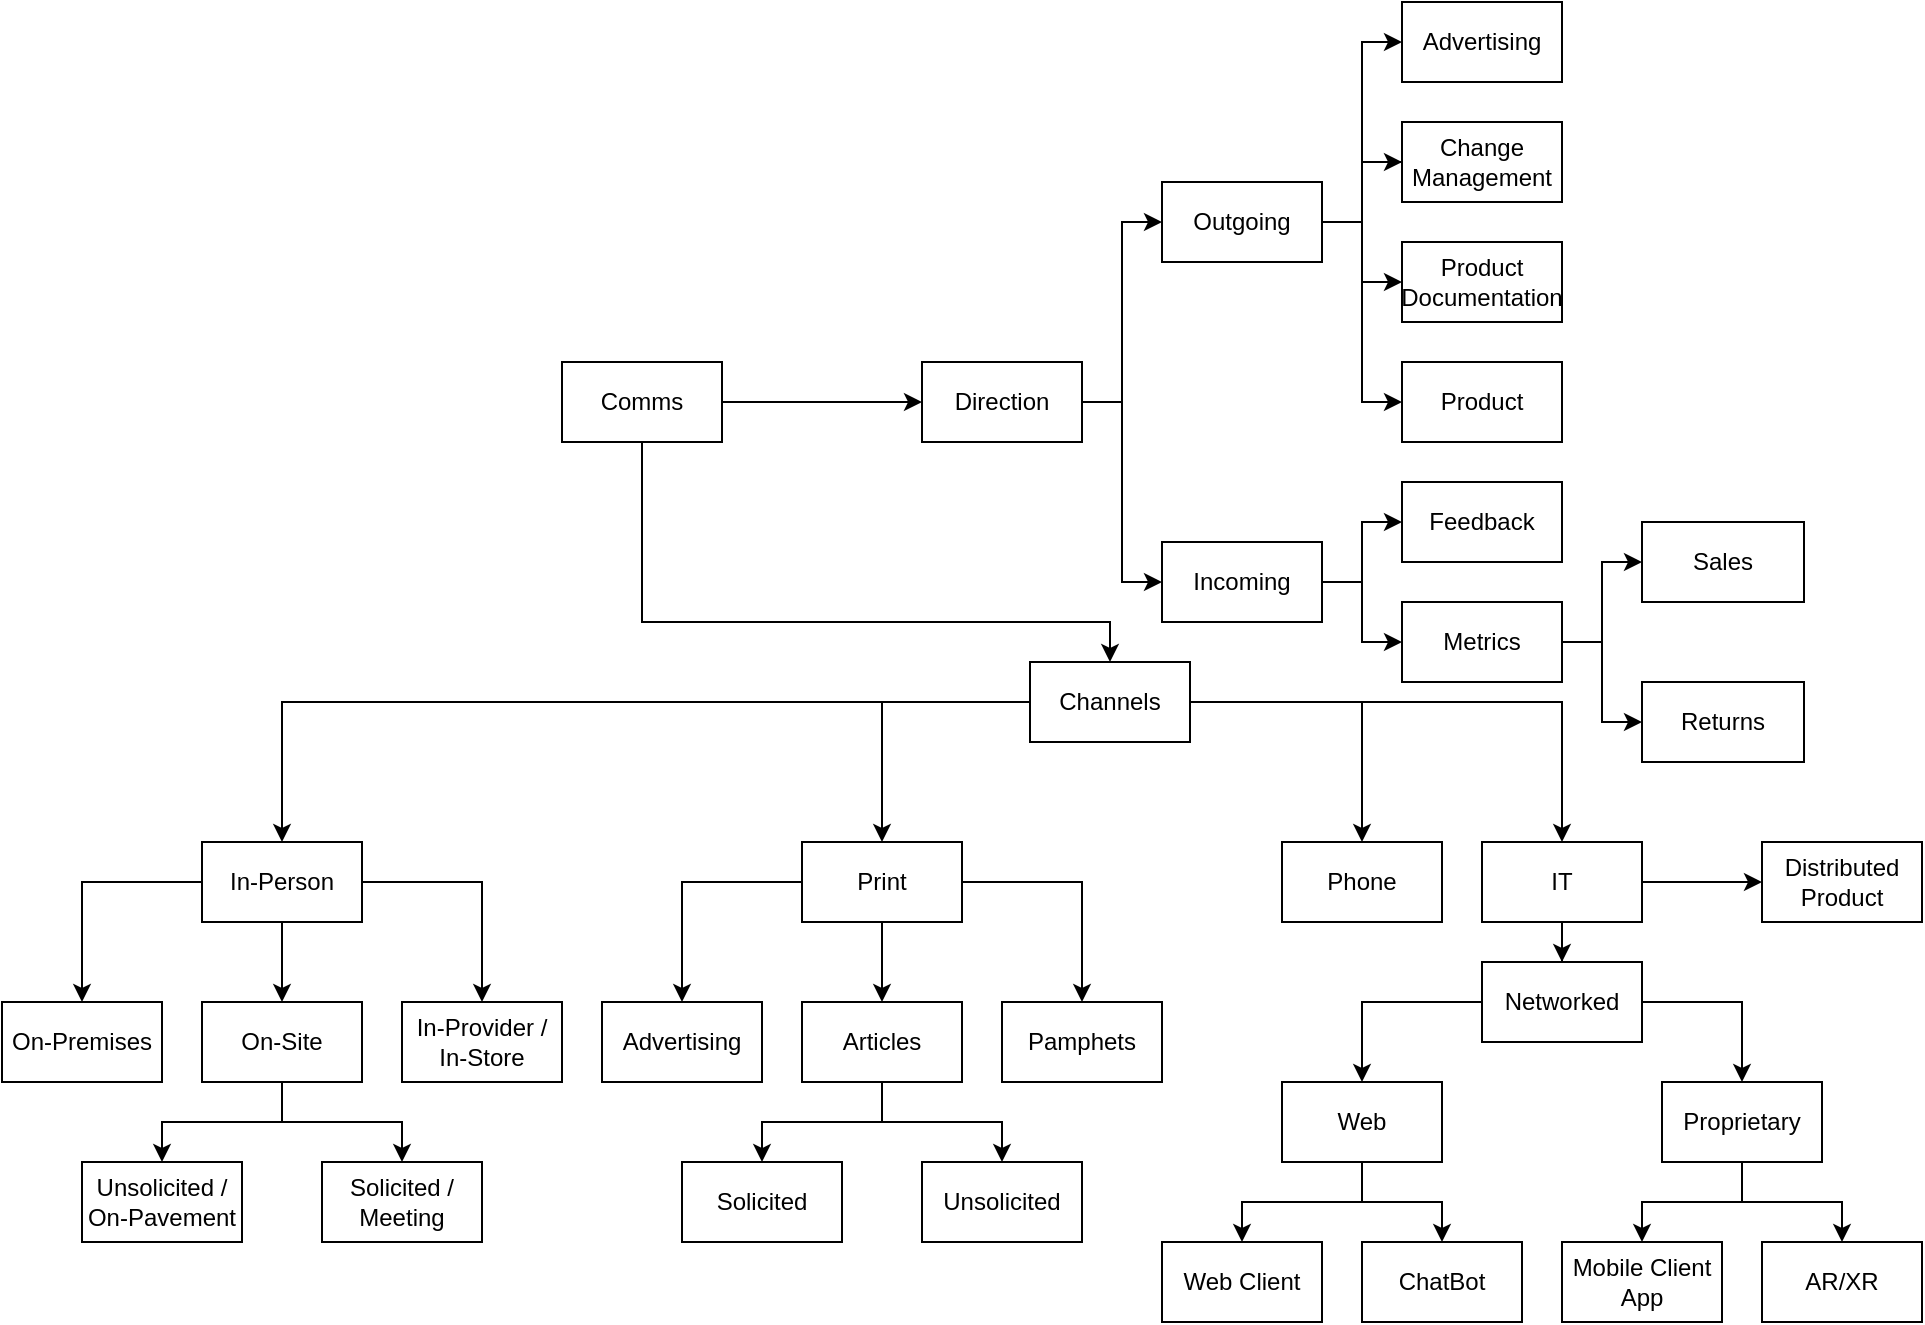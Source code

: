 <mxfile version="15.8.3" type="google" pages="8"><diagram id="vOthHPFsEzQ0Wui26ZLw" name="Channels"><mxGraphModel dx="2249" dy="1884" grid="1" gridSize="10" guides="1" tooltips="1" connect="1" arrows="1" fold="1" page="1" pageScale="1" pageWidth="827" pageHeight="1169" math="0" shadow="0"><root><mxCell id="8N4LjqJLr-Yx9CZslV0p-0"/><mxCell id="8N4LjqJLr-Yx9CZslV0p-1" parent="8N4LjqJLr-Yx9CZslV0p-0"/><mxCell id="8N4LjqJLr-Yx9CZslV0p-2" value="Web Client" style="rounded=0;whiteSpace=wrap;html=1;" parent="8N4LjqJLr-Yx9CZslV0p-1" vertex="1"><mxGeometry x="440" y="440" width="80" height="40" as="geometry"/></mxCell><mxCell id="8N4LjqJLr-Yx9CZslV0p-3" value="ChatBot" style="rounded=0;whiteSpace=wrap;html=1;" parent="8N4LjqJLr-Yx9CZslV0p-1" vertex="1"><mxGeometry x="540" y="440" width="80" height="40" as="geometry"/></mxCell><mxCell id="8N4LjqJLr-Yx9CZslV0p-5" value="AR/XR" style="rounded=0;whiteSpace=wrap;html=1;" parent="8N4LjqJLr-Yx9CZslV0p-1" vertex="1"><mxGeometry x="740" y="440" width="80" height="40" as="geometry"/></mxCell><mxCell id="8N4LjqJLr-Yx9CZslV0p-6" value="Mobile Client App" style="rounded=0;whiteSpace=wrap;html=1;" parent="8N4LjqJLr-Yx9CZslV0p-1" vertex="1"><mxGeometry x="640" y="440" width="80" height="40" as="geometry"/></mxCell><mxCell id="J_NzrI3tGsAvsMOtDsjH-11" style="edgeStyle=orthogonalEdgeStyle;rounded=0;orthogonalLoop=1;jettySize=auto;html=1;entryX=0.5;entryY=0;entryDx=0;entryDy=0;" edge="1" parent="8N4LjqJLr-Yx9CZslV0p-1" source="J_NzrI3tGsAvsMOtDsjH-0" target="J_NzrI3tGsAvsMOtDsjH-2"><mxGeometry relative="1" as="geometry"/></mxCell><mxCell id="J_NzrI3tGsAvsMOtDsjH-12" style="edgeStyle=orthogonalEdgeStyle;rounded=0;orthogonalLoop=1;jettySize=auto;html=1;" edge="1" parent="8N4LjqJLr-Yx9CZslV0p-1" source="J_NzrI3tGsAvsMOtDsjH-0" target="J_NzrI3tGsAvsMOtDsjH-4"><mxGeometry relative="1" as="geometry"/></mxCell><mxCell id="J_NzrI3tGsAvsMOtDsjH-13" style="edgeStyle=orthogonalEdgeStyle;rounded=0;orthogonalLoop=1;jettySize=auto;html=1;" edge="1" parent="8N4LjqJLr-Yx9CZslV0p-1" source="J_NzrI3tGsAvsMOtDsjH-0" target="J_NzrI3tGsAvsMOtDsjH-3"><mxGeometry relative="1" as="geometry"/></mxCell><mxCell id="J_NzrI3tGsAvsMOtDsjH-0" value="Print" style="rounded=0;whiteSpace=wrap;html=1;" vertex="1" parent="8N4LjqJLr-Yx9CZslV0p-1"><mxGeometry x="260" y="240" width="80" height="40" as="geometry"/></mxCell><mxCell id="J_NzrI3tGsAvsMOtDsjH-16" style="edgeStyle=orthogonalEdgeStyle;rounded=0;orthogonalLoop=1;jettySize=auto;html=1;" edge="1" parent="8N4LjqJLr-Yx9CZslV0p-1" source="J_NzrI3tGsAvsMOtDsjH-1" target="J_NzrI3tGsAvsMOtDsjH-6"><mxGeometry relative="1" as="geometry"/></mxCell><mxCell id="J_NzrI3tGsAvsMOtDsjH-20" style="edgeStyle=orthogonalEdgeStyle;rounded=0;orthogonalLoop=1;jettySize=auto;html=1;" edge="1" parent="8N4LjqJLr-Yx9CZslV0p-1" source="J_NzrI3tGsAvsMOtDsjH-1" target="J_NzrI3tGsAvsMOtDsjH-7"><mxGeometry relative="1" as="geometry"/></mxCell><mxCell id="J_NzrI3tGsAvsMOtDsjH-1" value="Networked" style="rounded=0;whiteSpace=wrap;html=1;" vertex="1" parent="8N4LjqJLr-Yx9CZslV0p-1"><mxGeometry x="600" y="300" width="80" height="40" as="geometry"/></mxCell><mxCell id="J_NzrI3tGsAvsMOtDsjH-2" value="Advertising" style="rounded=0;whiteSpace=wrap;html=1;" vertex="1" parent="8N4LjqJLr-Yx9CZslV0p-1"><mxGeometry x="160" y="320" width="80" height="40" as="geometry"/></mxCell><mxCell id="J_NzrI3tGsAvsMOtDsjH-3" value="Pamphets" style="rounded=0;whiteSpace=wrap;html=1;" vertex="1" parent="8N4LjqJLr-Yx9CZslV0p-1"><mxGeometry x="360" y="320" width="80" height="40" as="geometry"/></mxCell><mxCell id="J_NzrI3tGsAvsMOtDsjH-28" style="edgeStyle=orthogonalEdgeStyle;rounded=0;orthogonalLoop=1;jettySize=auto;html=1;" edge="1" parent="8N4LjqJLr-Yx9CZslV0p-1" source="J_NzrI3tGsAvsMOtDsjH-4" target="J_NzrI3tGsAvsMOtDsjH-26"><mxGeometry relative="1" as="geometry"/></mxCell><mxCell id="J_NzrI3tGsAvsMOtDsjH-29" style="edgeStyle=orthogonalEdgeStyle;rounded=0;orthogonalLoop=1;jettySize=auto;html=1;" edge="1" parent="8N4LjqJLr-Yx9CZslV0p-1" source="J_NzrI3tGsAvsMOtDsjH-4" target="J_NzrI3tGsAvsMOtDsjH-27"><mxGeometry relative="1" as="geometry"/></mxCell><mxCell id="J_NzrI3tGsAvsMOtDsjH-4" value="Articles" style="rounded=0;whiteSpace=wrap;html=1;" vertex="1" parent="8N4LjqJLr-Yx9CZslV0p-1"><mxGeometry x="260" y="320" width="80" height="40" as="geometry"/></mxCell><mxCell id="J_NzrI3tGsAvsMOtDsjH-17" style="edgeStyle=orthogonalEdgeStyle;rounded=0;orthogonalLoop=1;jettySize=auto;html=1;" edge="1" parent="8N4LjqJLr-Yx9CZslV0p-1" source="J_NzrI3tGsAvsMOtDsjH-6" target="8N4LjqJLr-Yx9CZslV0p-2"><mxGeometry relative="1" as="geometry"/></mxCell><mxCell id="J_NzrI3tGsAvsMOtDsjH-18" style="edgeStyle=orthogonalEdgeStyle;rounded=0;orthogonalLoop=1;jettySize=auto;html=1;" edge="1" parent="8N4LjqJLr-Yx9CZslV0p-1" source="J_NzrI3tGsAvsMOtDsjH-6" target="8N4LjqJLr-Yx9CZslV0p-3"><mxGeometry relative="1" as="geometry"/></mxCell><mxCell id="J_NzrI3tGsAvsMOtDsjH-6" value="Web" style="rounded=0;whiteSpace=wrap;html=1;" vertex="1" parent="8N4LjqJLr-Yx9CZslV0p-1"><mxGeometry x="500" y="360" width="80" height="40" as="geometry"/></mxCell><mxCell id="J_NzrI3tGsAvsMOtDsjH-21" style="edgeStyle=orthogonalEdgeStyle;rounded=0;orthogonalLoop=1;jettySize=auto;html=1;" edge="1" parent="8N4LjqJLr-Yx9CZslV0p-1" source="J_NzrI3tGsAvsMOtDsjH-7" target="8N4LjqJLr-Yx9CZslV0p-6"><mxGeometry relative="1" as="geometry"/></mxCell><mxCell id="J_NzrI3tGsAvsMOtDsjH-22" style="edgeStyle=orthogonalEdgeStyle;rounded=0;orthogonalLoop=1;jettySize=auto;html=1;" edge="1" parent="8N4LjqJLr-Yx9CZslV0p-1" source="J_NzrI3tGsAvsMOtDsjH-7" target="8N4LjqJLr-Yx9CZslV0p-5"><mxGeometry relative="1" as="geometry"/></mxCell><mxCell id="J_NzrI3tGsAvsMOtDsjH-7" value="Proprietary" style="rounded=0;whiteSpace=wrap;html=1;" vertex="1" parent="8N4LjqJLr-Yx9CZslV0p-1"><mxGeometry x="690" y="360" width="80" height="40" as="geometry"/></mxCell><mxCell id="J_NzrI3tGsAvsMOtDsjH-15" style="edgeStyle=orthogonalEdgeStyle;rounded=0;orthogonalLoop=1;jettySize=auto;html=1;" edge="1" parent="8N4LjqJLr-Yx9CZslV0p-1" source="J_NzrI3tGsAvsMOtDsjH-8" target="J_NzrI3tGsAvsMOtDsjH-1"><mxGeometry relative="1" as="geometry"/></mxCell><mxCell id="J_NzrI3tGsAvsMOtDsjH-19" style="edgeStyle=orthogonalEdgeStyle;rounded=0;orthogonalLoop=1;jettySize=auto;html=1;" edge="1" parent="8N4LjqJLr-Yx9CZslV0p-1" source="J_NzrI3tGsAvsMOtDsjH-8" target="J_NzrI3tGsAvsMOtDsjH-9"><mxGeometry relative="1" as="geometry"/></mxCell><mxCell id="J_NzrI3tGsAvsMOtDsjH-8" value="IT" style="rounded=0;whiteSpace=wrap;html=1;" vertex="1" parent="8N4LjqJLr-Yx9CZslV0p-1"><mxGeometry x="600" y="240" width="80" height="40" as="geometry"/></mxCell><mxCell id="J_NzrI3tGsAvsMOtDsjH-9" value="Distributed Product" style="rounded=0;whiteSpace=wrap;html=1;" vertex="1" parent="8N4LjqJLr-Yx9CZslV0p-1"><mxGeometry x="740" y="240" width="80" height="40" as="geometry"/></mxCell><mxCell id="J_NzrI3tGsAvsMOtDsjH-23" value="Phone" style="rounded=0;whiteSpace=wrap;html=1;" vertex="1" parent="8N4LjqJLr-Yx9CZslV0p-1"><mxGeometry x="500" y="240" width="80" height="40" as="geometry"/></mxCell><mxCell id="J_NzrI3tGsAvsMOtDsjH-25" style="edgeStyle=orthogonalEdgeStyle;rounded=0;orthogonalLoop=1;jettySize=auto;html=1;" edge="1" parent="8N4LjqJLr-Yx9CZslV0p-1" source="J_NzrI3tGsAvsMOtDsjH-24" target="J_NzrI3tGsAvsMOtDsjH-23"><mxGeometry relative="1" as="geometry"/></mxCell><mxCell id="J_NzrI3tGsAvsMOtDsjH-43" style="edgeStyle=orthogonalEdgeStyle;rounded=0;orthogonalLoop=1;jettySize=auto;html=1;" edge="1" parent="8N4LjqJLr-Yx9CZslV0p-1" source="J_NzrI3tGsAvsMOtDsjH-24" target="J_NzrI3tGsAvsMOtDsjH-31"><mxGeometry relative="1" as="geometry"/></mxCell><mxCell id="J_NzrI3tGsAvsMOtDsjH-44" style="edgeStyle=orthogonalEdgeStyle;rounded=0;orthogonalLoop=1;jettySize=auto;html=1;" edge="1" parent="8N4LjqJLr-Yx9CZslV0p-1" source="J_NzrI3tGsAvsMOtDsjH-24" target="J_NzrI3tGsAvsMOtDsjH-8"><mxGeometry relative="1" as="geometry"/></mxCell><mxCell id="J_NzrI3tGsAvsMOtDsjH-45" style="edgeStyle=orthogonalEdgeStyle;rounded=0;orthogonalLoop=1;jettySize=auto;html=1;" edge="1" parent="8N4LjqJLr-Yx9CZslV0p-1" source="J_NzrI3tGsAvsMOtDsjH-24" target="J_NzrI3tGsAvsMOtDsjH-0"><mxGeometry relative="1" as="geometry"/></mxCell><mxCell id="J_NzrI3tGsAvsMOtDsjH-24" value="Channels" style="rounded=0;whiteSpace=wrap;html=1;" vertex="1" parent="8N4LjqJLr-Yx9CZslV0p-1"><mxGeometry x="374" y="150" width="80" height="40" as="geometry"/></mxCell><mxCell id="J_NzrI3tGsAvsMOtDsjH-26" value="Solicited" style="rounded=0;whiteSpace=wrap;html=1;" vertex="1" parent="8N4LjqJLr-Yx9CZslV0p-1"><mxGeometry x="200" y="400" width="80" height="40" as="geometry"/></mxCell><mxCell id="J_NzrI3tGsAvsMOtDsjH-27" value="Unsolicited" style="rounded=0;whiteSpace=wrap;html=1;" vertex="1" parent="8N4LjqJLr-Yx9CZslV0p-1"><mxGeometry x="320" y="400" width="80" height="40" as="geometry"/></mxCell><mxCell id="J_NzrI3tGsAvsMOtDsjH-40" style="edgeStyle=orthogonalEdgeStyle;rounded=0;orthogonalLoop=1;jettySize=auto;html=1;" edge="1" parent="8N4LjqJLr-Yx9CZslV0p-1" source="J_NzrI3tGsAvsMOtDsjH-31" target="J_NzrI3tGsAvsMOtDsjH-32"><mxGeometry relative="1" as="geometry"/></mxCell><mxCell id="J_NzrI3tGsAvsMOtDsjH-41" style="edgeStyle=orthogonalEdgeStyle;rounded=0;orthogonalLoop=1;jettySize=auto;html=1;" edge="1" parent="8N4LjqJLr-Yx9CZslV0p-1" source="J_NzrI3tGsAvsMOtDsjH-31" target="J_NzrI3tGsAvsMOtDsjH-35"><mxGeometry relative="1" as="geometry"/></mxCell><mxCell id="J_NzrI3tGsAvsMOtDsjH-42" style="edgeStyle=orthogonalEdgeStyle;rounded=0;orthogonalLoop=1;jettySize=auto;html=1;" edge="1" parent="8N4LjqJLr-Yx9CZslV0p-1" source="J_NzrI3tGsAvsMOtDsjH-31" target="J_NzrI3tGsAvsMOtDsjH-34"><mxGeometry relative="1" as="geometry"/></mxCell><mxCell id="J_NzrI3tGsAvsMOtDsjH-31" value="In-Person" style="rounded=0;whiteSpace=wrap;html=1;" vertex="1" parent="8N4LjqJLr-Yx9CZslV0p-1"><mxGeometry x="-40" y="240" width="80" height="40" as="geometry"/></mxCell><mxCell id="J_NzrI3tGsAvsMOtDsjH-32" value="On-Premises" style="rounded=0;whiteSpace=wrap;html=1;" vertex="1" parent="8N4LjqJLr-Yx9CZslV0p-1"><mxGeometry x="-140" y="320" width="80" height="40" as="geometry"/></mxCell><mxCell id="J_NzrI3tGsAvsMOtDsjH-33" value="Unsolicited /&lt;br&gt;On-Pavement" style="rounded=0;whiteSpace=wrap;html=1;" vertex="1" parent="8N4LjqJLr-Yx9CZslV0p-1"><mxGeometry x="-100" y="400" width="80" height="40" as="geometry"/></mxCell><mxCell id="J_NzrI3tGsAvsMOtDsjH-34" value="In-Provider / In-Store" style="rounded=0;whiteSpace=wrap;html=1;" vertex="1" parent="8N4LjqJLr-Yx9CZslV0p-1"><mxGeometry x="60" y="320" width="80" height="40" as="geometry"/></mxCell><mxCell id="J_NzrI3tGsAvsMOtDsjH-37" style="edgeStyle=orthogonalEdgeStyle;rounded=0;orthogonalLoop=1;jettySize=auto;html=1;" edge="1" parent="8N4LjqJLr-Yx9CZslV0p-1" source="J_NzrI3tGsAvsMOtDsjH-35" target="J_NzrI3tGsAvsMOtDsjH-33"><mxGeometry relative="1" as="geometry"/></mxCell><mxCell id="J_NzrI3tGsAvsMOtDsjH-39" style="edgeStyle=orthogonalEdgeStyle;rounded=0;orthogonalLoop=1;jettySize=auto;html=1;" edge="1" parent="8N4LjqJLr-Yx9CZslV0p-1" source="J_NzrI3tGsAvsMOtDsjH-35" target="J_NzrI3tGsAvsMOtDsjH-38"><mxGeometry relative="1" as="geometry"/></mxCell><mxCell id="J_NzrI3tGsAvsMOtDsjH-35" value="On-Site" style="rounded=0;whiteSpace=wrap;html=1;" vertex="1" parent="8N4LjqJLr-Yx9CZslV0p-1"><mxGeometry x="-40" y="320" width="80" height="40" as="geometry"/></mxCell><mxCell id="J_NzrI3tGsAvsMOtDsjH-38" value="Solicited /&lt;br&gt;Meeting&lt;br&gt;" style="rounded=0;whiteSpace=wrap;html=1;" vertex="1" parent="8N4LjqJLr-Yx9CZslV0p-1"><mxGeometry x="20" y="400" width="80" height="40" as="geometry"/></mxCell><mxCell id="uAbqGuSXP5eDEB1-WzT9-18" style="edgeStyle=orthogonalEdgeStyle;rounded=0;orthogonalLoop=1;jettySize=auto;html=1;" edge="1" parent="8N4LjqJLr-Yx9CZslV0p-1" source="uAbqGuSXP5eDEB1-WzT9-0" target="uAbqGuSXP5eDEB1-WzT9-2"><mxGeometry relative="1" as="geometry"/></mxCell><mxCell id="uAbqGuSXP5eDEB1-WzT9-21" style="edgeStyle=orthogonalEdgeStyle;rounded=0;orthogonalLoop=1;jettySize=auto;html=1;" edge="1" parent="8N4LjqJLr-Yx9CZslV0p-1" source="uAbqGuSXP5eDEB1-WzT9-0" target="uAbqGuSXP5eDEB1-WzT9-19"><mxGeometry relative="1" as="geometry"/></mxCell><mxCell id="uAbqGuSXP5eDEB1-WzT9-22" style="edgeStyle=orthogonalEdgeStyle;rounded=0;orthogonalLoop=1;jettySize=auto;html=1;" edge="1" parent="8N4LjqJLr-Yx9CZslV0p-1" target="uAbqGuSXP5eDEB1-WzT9-20"><mxGeometry relative="1" as="geometry"><mxPoint x="520" y="-70" as="sourcePoint"/><Array as="points"><mxPoint x="540" y="-70"/><mxPoint x="540" y="20"/></Array></mxGeometry></mxCell><mxCell id="uAbqGuSXP5eDEB1-WzT9-24" style="edgeStyle=orthogonalEdgeStyle;rounded=0;orthogonalLoop=1;jettySize=auto;html=1;exitX=1;exitY=0.5;exitDx=0;exitDy=0;" edge="1" parent="8N4LjqJLr-Yx9CZslV0p-1" source="uAbqGuSXP5eDEB1-WzT9-0" target="uAbqGuSXP5eDEB1-WzT9-3"><mxGeometry relative="1" as="geometry"><Array as="points"><mxPoint x="540" y="-70"/><mxPoint x="540" y="-160"/></Array></mxGeometry></mxCell><mxCell id="uAbqGuSXP5eDEB1-WzT9-0" value="Outgoing" style="rounded=0;whiteSpace=wrap;html=1;" vertex="1" parent="8N4LjqJLr-Yx9CZslV0p-1"><mxGeometry x="440" y="-90" width="80" height="40" as="geometry"/></mxCell><mxCell id="uAbqGuSXP5eDEB1-WzT9-1" value="Feedback" style="rounded=0;whiteSpace=wrap;html=1;" vertex="1" parent="8N4LjqJLr-Yx9CZslV0p-1"><mxGeometry x="560" y="60" width="80" height="40" as="geometry"/></mxCell><mxCell id="uAbqGuSXP5eDEB1-WzT9-3" value="Advertising" style="rounded=0;whiteSpace=wrap;html=1;" vertex="1" parent="8N4LjqJLr-Yx9CZslV0p-1"><mxGeometry x="560" y="-180" width="80" height="40" as="geometry"/></mxCell><mxCell id="uAbqGuSXP5eDEB1-WzT9-15" style="edgeStyle=orthogonalEdgeStyle;rounded=0;orthogonalLoop=1;jettySize=auto;html=1;" edge="1" parent="8N4LjqJLr-Yx9CZslV0p-1" source="uAbqGuSXP5eDEB1-WzT9-4" target="uAbqGuSXP5eDEB1-WzT9-5"><mxGeometry relative="1" as="geometry"><Array as="points"><mxPoint x="420" y="20"/><mxPoint x="420" y="110"/></Array></mxGeometry></mxCell><mxCell id="uAbqGuSXP5eDEB1-WzT9-16" style="edgeStyle=orthogonalEdgeStyle;rounded=0;orthogonalLoop=1;jettySize=auto;html=1;" edge="1" parent="8N4LjqJLr-Yx9CZslV0p-1" source="uAbqGuSXP5eDEB1-WzT9-4" target="uAbqGuSXP5eDEB1-WzT9-0"><mxGeometry relative="1" as="geometry"><Array as="points"><mxPoint x="420" y="-70"/></Array></mxGeometry></mxCell><mxCell id="uAbqGuSXP5eDEB1-WzT9-4" value="Direction" style="rounded=0;whiteSpace=wrap;html=1;" vertex="1" parent="8N4LjqJLr-Yx9CZslV0p-1"><mxGeometry x="320" width="80" height="40" as="geometry"/></mxCell><mxCell id="uAbqGuSXP5eDEB1-WzT9-13" style="edgeStyle=orthogonalEdgeStyle;rounded=0;orthogonalLoop=1;jettySize=auto;html=1;" edge="1" parent="8N4LjqJLr-Yx9CZslV0p-1" source="uAbqGuSXP5eDEB1-WzT9-5" target="uAbqGuSXP5eDEB1-WzT9-1"><mxGeometry relative="1" as="geometry"/></mxCell><mxCell id="uAbqGuSXP5eDEB1-WzT9-14" style="edgeStyle=orthogonalEdgeStyle;rounded=0;orthogonalLoop=1;jettySize=auto;html=1;" edge="1" parent="8N4LjqJLr-Yx9CZslV0p-1" source="uAbqGuSXP5eDEB1-WzT9-5" target="uAbqGuSXP5eDEB1-WzT9-6"><mxGeometry relative="1" as="geometry"><Array as="points"><mxPoint x="540" y="110"/><mxPoint x="540" y="140"/></Array></mxGeometry></mxCell><mxCell id="uAbqGuSXP5eDEB1-WzT9-5" value="Incoming" style="rounded=0;whiteSpace=wrap;html=1;" vertex="1" parent="8N4LjqJLr-Yx9CZslV0p-1"><mxGeometry x="440" y="90" width="80" height="40" as="geometry"/></mxCell><mxCell id="uAbqGuSXP5eDEB1-WzT9-11" style="edgeStyle=orthogonalEdgeStyle;rounded=0;orthogonalLoop=1;jettySize=auto;html=1;" edge="1" parent="8N4LjqJLr-Yx9CZslV0p-1" source="uAbqGuSXP5eDEB1-WzT9-6" target="uAbqGuSXP5eDEB1-WzT9-9"><mxGeometry relative="1" as="geometry"/></mxCell><mxCell id="uAbqGuSXP5eDEB1-WzT9-12" style="edgeStyle=orthogonalEdgeStyle;rounded=0;orthogonalLoop=1;jettySize=auto;html=1;" edge="1" parent="8N4LjqJLr-Yx9CZslV0p-1" source="uAbqGuSXP5eDEB1-WzT9-6" target="uAbqGuSXP5eDEB1-WzT9-10"><mxGeometry relative="1" as="geometry"/></mxCell><mxCell id="uAbqGuSXP5eDEB1-WzT9-6" value="Metrics" style="rounded=0;whiteSpace=wrap;html=1;" vertex="1" parent="8N4LjqJLr-Yx9CZslV0p-1"><mxGeometry x="560" y="120" width="80" height="40" as="geometry"/></mxCell><mxCell id="uAbqGuSXP5eDEB1-WzT9-9" value="Sales" style="rounded=0;whiteSpace=wrap;html=1;" vertex="1" parent="8N4LjqJLr-Yx9CZslV0p-1"><mxGeometry x="680" y="80" width="81" height="40" as="geometry"/></mxCell><mxCell id="uAbqGuSXP5eDEB1-WzT9-10" value="Returns" style="rounded=0;whiteSpace=wrap;html=1;" vertex="1" parent="8N4LjqJLr-Yx9CZslV0p-1"><mxGeometry x="680" y="160" width="81" height="40" as="geometry"/></mxCell><mxCell id="uAbqGuSXP5eDEB1-WzT9-19" value="Product Documentation" style="rounded=0;whiteSpace=wrap;html=1;" vertex="1" parent="8N4LjqJLr-Yx9CZslV0p-1"><mxGeometry x="560" y="-60" width="80" height="40" as="geometry"/></mxCell><mxCell id="uAbqGuSXP5eDEB1-WzT9-20" value="Product" style="rounded=0;whiteSpace=wrap;html=1;" vertex="1" parent="8N4LjqJLr-Yx9CZslV0p-1"><mxGeometry x="560" width="80" height="40" as="geometry"/></mxCell><mxCell id="uAbqGuSXP5eDEB1-WzT9-2" value="Change Management" style="rounded=0;whiteSpace=wrap;html=1;" vertex="1" parent="8N4LjqJLr-Yx9CZslV0p-1"><mxGeometry x="560" y="-120" width="80" height="40" as="geometry"/></mxCell><mxCell id="uAbqGuSXP5eDEB1-WzT9-23" value="" style="edgeStyle=orthogonalEdgeStyle;rounded=0;orthogonalLoop=1;jettySize=auto;html=1;endArrow=none;" edge="1" parent="8N4LjqJLr-Yx9CZslV0p-1" source="uAbqGuSXP5eDEB1-WzT9-0" target="uAbqGuSXP5eDEB1-WzT9-2"><mxGeometry relative="1" as="geometry"><mxPoint x="520" y="-60" as="sourcePoint"/><mxPoint x="600" y="-140" as="targetPoint"/></mxGeometry></mxCell><mxCell id="uAbqGuSXP5eDEB1-WzT9-26" style="edgeStyle=orthogonalEdgeStyle;rounded=0;orthogonalLoop=1;jettySize=auto;html=1;" edge="1" parent="8N4LjqJLr-Yx9CZslV0p-1" source="uAbqGuSXP5eDEB1-WzT9-25" target="uAbqGuSXP5eDEB1-WzT9-4"><mxGeometry relative="1" as="geometry"/></mxCell><mxCell id="uAbqGuSXP5eDEB1-WzT9-27" style="edgeStyle=orthogonalEdgeStyle;rounded=0;orthogonalLoop=1;jettySize=auto;html=1;" edge="1" parent="8N4LjqJLr-Yx9CZslV0p-1" source="uAbqGuSXP5eDEB1-WzT9-25" target="J_NzrI3tGsAvsMOtDsjH-24"><mxGeometry relative="1" as="geometry"><Array as="points"><mxPoint x="180" y="130"/><mxPoint x="414" y="130"/></Array></mxGeometry></mxCell><mxCell id="uAbqGuSXP5eDEB1-WzT9-25" value="Comms" style="rounded=0;whiteSpace=wrap;html=1;" vertex="1" parent="8N4LjqJLr-Yx9CZslV0p-1"><mxGeometry x="140" width="80" height="40" as="geometry"/></mxCell></root></mxGraphModel></diagram><diagram id="--zuKB-X2NE-XLXz4k-6" name="Page-10"><mxGraphModel dx="1422" dy="715" grid="1" gridSize="10" guides="1" tooltips="1" connect="1" arrows="1" fold="1" page="1" pageScale="1" pageWidth="827" pageHeight="1169" math="0" shadow="0"><root><mxCell id="NVlpoAHTeTptAH_KcUkM-0"/><mxCell id="NVlpoAHTeTptAH_KcUkM-1" parent="NVlpoAHTeTptAH_KcUkM-0"/><mxCell id="NVlpoAHTeTptAH_KcUkM-92" value="" style="rounded=0;orthogonalLoop=1;jettySize=auto;html=1;endArrow=halfCircle;endFill=0;entryX=0.5;entryY=0.5;entryDx=0;entryDy=0;endSize=6;strokeWidth=1;fontSize=10;exitX=1;exitY=0.25;exitDx=0;exitDy=0;" parent="NVlpoAHTeTptAH_KcUkM-1" source="NVlpoAHTeTptAH_KcUkM-34" target="NVlpoAHTeTptAH_KcUkM-93" edge="1"><mxGeometry relative="1" as="geometry"><mxPoint x="715" y="200" as="sourcePoint"/><Array as="points"><mxPoint x="720" y="460"/><mxPoint x="720" y="200"/></Array></mxGeometry></mxCell><mxCell id="NVlpoAHTeTptAH_KcUkM-10" value="System A&amp;nbsp; (Information Service)" style="rounded=1;whiteSpace=wrap;html=1;absoluteArcSize=1;arcSize=8;container=1;collapsible=0;align=left;verticalAlign=top;" parent="NVlpoAHTeTptAH_KcUkM-1" vertex="1"><mxGeometry x="120" y="280" width="240" height="80" as="geometry"/></mxCell><mxCell id="NVlpoAHTeTptAH_KcUkM-2" value="Member Identity" style="rounded=0;whiteSpace=wrap;html=1;" parent="NVlpoAHTeTptAH_KcUkM-10" vertex="1"><mxGeometry x="10" y="40" width="60" height="30" as="geometry"/></mxCell><mxCell id="NVlpoAHTeTptAH_KcUkM-3" value="Identifier&lt;br&gt;&lt;font style=&quot;font-size: 10px&quot;&gt;(SystemID)&lt;/font&gt;" style="rounded=0;whiteSpace=wrap;html=1;" parent="NVlpoAHTeTptAH_KcUkM-10" vertex="1"><mxGeometry x="90" y="40" width="60" height="30" as="geometry"/></mxCell><mxCell id="NVlpoAHTeTptAH_KcUkM-4" value="Attributes&lt;br&gt;&lt;font style=&quot;font-size: 10px&quot;&gt;(XYZ)&lt;/font&gt;" style="rounded=0;whiteSpace=wrap;html=1;" parent="NVlpoAHTeTptAH_KcUkM-10" vertex="1"><mxGeometry x="170" y="40" width="60" height="30" as="geometry"/></mxCell><mxCell id="NVlpoAHTeTptAH_KcUkM-20" value="verify token" style="rounded=0;orthogonalLoop=1;jettySize=auto;html=1;endArrow=none;endFill=0;exitX=1;exitY=0.25;exitDx=0;exitDy=0;" parent="NVlpoAHTeTptAH_KcUkM-1" source="NVlpoAHTeTptAH_KcUkM-34" target="NVlpoAHTeTptAH_KcUkM-22" edge="1"><mxGeometry relative="1" as="geometry"><mxPoint x="400" y="440" as="sourcePoint"/><Array as="points"><mxPoint x="720" y="460"/><mxPoint x="720" y="400"/><mxPoint x="720" y="321"/></Array></mxGeometry></mxCell><mxCell id="NVlpoAHTeTptAH_KcUkM-21" value="" style="rounded=0;orthogonalLoop=1;jettySize=auto;html=1;endArrow=halfCircle;endFill=0;entryX=0.5;entryY=0.5;entryDx=0;entryDy=0;endSize=6;strokeWidth=1;exitX=1;exitY=0.5;exitDx=0;exitDy=0;" parent="NVlpoAHTeTptAH_KcUkM-1" source="NVlpoAHTeTptAH_KcUkM-30" target="NVlpoAHTeTptAH_KcUkM-22" edge="1"><mxGeometry relative="1" as="geometry"><mxPoint x="620" y="360" as="sourcePoint"/></mxGeometry></mxCell><mxCell id="NVlpoAHTeTptAH_KcUkM-22" value="" style="ellipse;whiteSpace=wrap;html=1;fontFamily=Helvetica;fontSize=12;fontColor=#000000;align=center;strokeColor=#000000;fillColor=#ffffff;points=[];aspect=fixed;resizable=0;" parent="NVlpoAHTeTptAH_KcUkM-1" vertex="1"><mxGeometry x="690" y="315" width="10" height="10" as="geometry"/></mxCell><mxCell id="NVlpoAHTeTptAH_KcUkM-23" value="retrieve&lt;br&gt;tokens" style="rounded=0;orthogonalLoop=1;jettySize=auto;html=1;endArrow=none;endFill=0;exitX=0.5;exitY=0;exitDx=0;exitDy=0;" parent="NVlpoAHTeTptAH_KcUkM-1" source="NVlpoAHTeTptAH_KcUkM-34" target="NVlpoAHTeTptAH_KcUkM-25" edge="1"><mxGeometry relative="1" as="geometry"><mxPoint x="400" y="440" as="sourcePoint"/><Array as="points"/></mxGeometry></mxCell><mxCell id="NVlpoAHTeTptAH_KcUkM-24" value="" style="rounded=0;orthogonalLoop=1;jettySize=auto;html=1;endArrow=halfCircle;endFill=0;entryX=0.5;entryY=0.5;entryDx=0;entryDy=0;endSize=6;strokeWidth=1;exitX=0.5;exitY=1;exitDx=0;exitDy=0;" parent="NVlpoAHTeTptAH_KcUkM-1" source="NVlpoAHTeTptAH_KcUkM-10" target="NVlpoAHTeTptAH_KcUkM-25" edge="1"><mxGeometry relative="1" as="geometry"><mxPoint x="140" y="385" as="sourcePoint"/></mxGeometry></mxCell><mxCell id="NVlpoAHTeTptAH_KcUkM-25" value="" style="ellipse;whiteSpace=wrap;html=1;fontFamily=Helvetica;fontSize=12;fontColor=#000000;align=center;strokeColor=#000000;fillColor=#ffffff;points=[];aspect=fixed;resizable=0;" parent="NVlpoAHTeTptAH_KcUkM-1" vertex="1"><mxGeometry x="235" y="370" width="10" height="10" as="geometry"/></mxCell><mxCell id="NVlpoAHTeTptAH_KcUkM-30" value="System B (Attribute Authority Service)" style="rounded=1;whiteSpace=wrap;html=1;absoluteArcSize=1;arcSize=8;container=1;collapsible=0;align=left;verticalAlign=top;" parent="NVlpoAHTeTptAH_KcUkM-1" vertex="1"><mxGeometry x="440" y="280" width="240" height="80" as="geometry"/></mxCell><mxCell id="NVlpoAHTeTptAH_KcUkM-31" value="Member&lt;br&gt;Identity" style="rounded=0;whiteSpace=wrap;html=1;" parent="NVlpoAHTeTptAH_KcUkM-30" vertex="1"><mxGeometry x="10" y="40" width="60" height="30" as="geometry"/></mxCell><mxCell id="NVlpoAHTeTptAH_KcUkM-32" value="Identifier&lt;br&gt;&lt;font style=&quot;font-size: 10px&quot;&gt;(StudentID)&lt;/font&gt;" style="rounded=0;whiteSpace=wrap;html=1;" parent="NVlpoAHTeTptAH_KcUkM-30" vertex="1"><mxGeometry x="90" y="40" width="60" height="30" as="geometry"/></mxCell><mxCell id="NVlpoAHTeTptAH_KcUkM-33" value="Attributes" style="rounded=0;whiteSpace=wrap;html=1;" parent="NVlpoAHTeTptAH_KcUkM-30" vertex="1"><mxGeometry x="170" y="40" width="60" height="30" as="geometry"/></mxCell><mxCell id="NVlpoAHTeTptAH_KcUkM-34" value="System C (IdP&lt;font style=&quot;font-size: 10px&quot;&gt; - eg: Organisation B2C IdP&lt;/font&gt;)" style="rounded=1;whiteSpace=wrap;html=1;absoluteArcSize=1;arcSize=8;container=1;collapsible=0;align=left;verticalAlign=top;" parent="NVlpoAHTeTptAH_KcUkM-1" vertex="1"><mxGeometry x="120" y="440" width="240" height="80" as="geometry"/></mxCell><mxCell id="NVlpoAHTeTptAH_KcUkM-35" value="Member Identity" style="rounded=0;whiteSpace=wrap;html=1;" parent="NVlpoAHTeTptAH_KcUkM-34" vertex="1"><mxGeometry x="10" y="40" width="60" height="30" as="geometry"/></mxCell><mxCell id="NVlpoAHTeTptAH_KcUkM-36" value="Identifier&lt;br&gt;&lt;font style=&quot;font-size: 10px&quot;&gt;(sub)&lt;/font&gt;" style="rounded=0;whiteSpace=wrap;html=1;" parent="NVlpoAHTeTptAH_KcUkM-34" vertex="1"><mxGeometry x="90" y="40" width="60" height="30" as="geometry"/></mxCell><mxCell id="NVlpoAHTeTptAH_KcUkM-37" value="Attributes" style="rounded=0;whiteSpace=wrap;html=1;" parent="NVlpoAHTeTptAH_KcUkM-34" vertex="1"><mxGeometry x="170" y="40" width="60" height="30" as="geometry"/></mxCell><mxCell id="NVlpoAHTeTptAH_KcUkM-42" value="" style="rounded=0;orthogonalLoop=1;jettySize=auto;html=1;endArrow=none;endFill=0;exitX=0;exitY=0.5;exitDx=0;exitDy=0;" parent="NVlpoAHTeTptAH_KcUkM-1" source="NVlpoAHTeTptAH_KcUkM-30" target="NVlpoAHTeTptAH_KcUkM-44" edge="1"><mxGeometry relative="1" as="geometry"><mxPoint x="360" y="205" as="sourcePoint"/></mxGeometry></mxCell><mxCell id="NVlpoAHTeTptAH_KcUkM-43" value="" style="rounded=0;orthogonalLoop=1;jettySize=auto;html=1;endArrow=halfCircle;endFill=0;entryX=0.5;entryY=0.5;entryDx=0;entryDy=0;endSize=6;strokeWidth=1;exitX=1;exitY=0.5;exitDx=0;exitDy=0;" parent="NVlpoAHTeTptAH_KcUkM-1" source="NVlpoAHTeTptAH_KcUkM-10" target="NVlpoAHTeTptAH_KcUkM-44" edge="1"><mxGeometry relative="1" as="geometry"><mxPoint x="400" y="205" as="sourcePoint"/></mxGeometry></mxCell><mxCell id="NVlpoAHTeTptAH_KcUkM-44" value="" style="ellipse;whiteSpace=wrap;html=1;fontFamily=Helvetica;fontSize=12;fontColor=#000000;align=center;strokeColor=#000000;fillColor=#ffffff;points=[];aspect=fixed;resizable=0;" parent="NVlpoAHTeTptAH_KcUkM-1" vertex="1"><mxGeometry x="395" y="315" width="10" height="10" as="geometry"/></mxCell><mxCell id="NVlpoAHTeTptAH_KcUkM-46" value="System D (Federated IdP&lt;font style=&quot;font-size: 10px&quot;&gt; -- eg Commercial&lt;/font&gt;)" style="rounded=1;whiteSpace=wrap;html=1;absoluteArcSize=1;arcSize=8;container=1;collapsible=0;align=left;verticalAlign=top;" parent="NVlpoAHTeTptAH_KcUkM-1" vertex="1"><mxGeometry x="120" y="570" width="240" height="80" as="geometry"/></mxCell><mxCell id="NVlpoAHTeTptAH_KcUkM-47" value="Member Identity" style="rounded=0;whiteSpace=wrap;html=1;" parent="NVlpoAHTeTptAH_KcUkM-46" vertex="1"><mxGeometry x="10" y="40" width="60" height="30" as="geometry"/></mxCell><mxCell id="NVlpoAHTeTptAH_KcUkM-48" value="Identifier&lt;br&gt;&lt;font style=&quot;font-size: 10px&quot;&gt;(sub)&lt;/font&gt;" style="rounded=0;whiteSpace=wrap;html=1;" parent="NVlpoAHTeTptAH_KcUkM-46" vertex="1"><mxGeometry x="90" y="40" width="60" height="30" as="geometry"/></mxCell><mxCell id="NVlpoAHTeTptAH_KcUkM-49" value="Attributes" style="rounded=0;whiteSpace=wrap;html=1;" parent="NVlpoAHTeTptAH_KcUkM-46" vertex="1"><mxGeometry x="170" y="40" width="60" height="30" as="geometry"/></mxCell><mxCell id="NVlpoAHTeTptAH_KcUkM-50" value="federate authentication" style="rounded=0;orthogonalLoop=1;jettySize=auto;html=1;endArrow=none;endFill=0;exitX=0.5;exitY=0;exitDx=0;exitDy=0;" parent="NVlpoAHTeTptAH_KcUkM-1" source="NVlpoAHTeTptAH_KcUkM-46" target="NVlpoAHTeTptAH_KcUkM-52" edge="1"><mxGeometry relative="1" as="geometry"><mxPoint x="170" y="535" as="sourcePoint"/></mxGeometry></mxCell><mxCell id="NVlpoAHTeTptAH_KcUkM-51" value="" style="rounded=0;orthogonalLoop=1;jettySize=auto;html=1;endArrow=halfCircle;endFill=0;entryX=0.5;entryY=0.5;entryDx=0;entryDy=0;endSize=6;strokeWidth=1;exitX=0.5;exitY=1;exitDx=0;exitDy=0;" parent="NVlpoAHTeTptAH_KcUkM-1" source="NVlpoAHTeTptAH_KcUkM-34" target="NVlpoAHTeTptAH_KcUkM-52" edge="1"><mxGeometry relative="1" as="geometry"><mxPoint x="210" y="535" as="sourcePoint"/></mxGeometry></mxCell><mxCell id="NVlpoAHTeTptAH_KcUkM-52" value="" style="ellipse;whiteSpace=wrap;html=1;fontFamily=Helvetica;fontSize=12;fontColor=#000000;align=center;strokeColor=#000000;fillColor=#ffffff;points=[];aspect=fixed;resizable=0;" parent="NVlpoAHTeTptAH_KcUkM-1" vertex="1"><mxGeometry x="235" y="530" width="10" height="10" as="geometry"/></mxCell><mxCell id="NVlpoAHTeTptAH_KcUkM-60" value="" style="shape=image;html=1;verticalAlign=top;verticalLabelPosition=bottom;labelBackgroundColor=#ffffff;imageAspect=0;aspect=fixed;image=https://cdn0.iconfinder.com/data/icons/eon-social-media-contact-info-2/32/user_people_person_users_man-128.png" parent="NVlpoAHTeTptAH_KcUkM-1" vertex="1"><mxGeometry x="40" y="300" width="38" height="38" as="geometry"/></mxCell><mxCell id="NVlpoAHTeTptAH_KcUkM-61" value="" style="rounded=0;orthogonalLoop=1;jettySize=auto;html=1;endArrow=none;endFill=0;exitX=0;exitY=0.5;exitDx=0;exitDy=0;" parent="NVlpoAHTeTptAH_KcUkM-1" source="NVlpoAHTeTptAH_KcUkM-10" target="NVlpoAHTeTptAH_KcUkM-63" edge="1"><mxGeometry relative="1" as="geometry"><mxPoint x="70" y="245" as="sourcePoint"/></mxGeometry></mxCell><mxCell id="NVlpoAHTeTptAH_KcUkM-62" value="" style="rounded=0;orthogonalLoop=1;jettySize=auto;html=1;endArrow=halfCircle;endFill=0;entryX=0.5;entryY=0.5;entryDx=0;entryDy=0;endSize=6;strokeWidth=1;exitX=1;exitY=0.5;exitDx=0;exitDy=0;" parent="NVlpoAHTeTptAH_KcUkM-1" source="NVlpoAHTeTptAH_KcUkM-60" target="NVlpoAHTeTptAH_KcUkM-63" edge="1"><mxGeometry relative="1" as="geometry"><mxPoint x="-71" y="385" as="sourcePoint"/></mxGeometry></mxCell><mxCell id="NVlpoAHTeTptAH_KcUkM-63" value="" style="ellipse;whiteSpace=wrap;html=1;fontFamily=Helvetica;fontSize=12;fontColor=#000000;align=center;strokeColor=#000000;fillColor=#ffffff;points=[];aspect=fixed;resizable=0;" parent="NVlpoAHTeTptAH_KcUkM-1" vertex="1"><mxGeometry x="100" y="315" width="10" height="10" as="geometry"/></mxCell><mxCell id="NVlpoAHTeTptAH_KcUkM-64" value="Although tempting from an integration simplicity point of view, (and marketing hype), do not embed 3rd party system identifiers and other attributes into IdP Attributes.&amp;nbsp; Identity authentication and attribute claiming are distinct domains, handled by distinct types of services.&amp;nbsp;" style="shape=note;size=11;whiteSpace=wrap;html=1;align=left;verticalAlign=top;fontSize=11;" parent="NVlpoAHTeTptAH_KcUkM-1" vertex="1"><mxGeometry x="400" y="475" width="320" height="75" as="geometry"/></mxCell><mxCell id="NVlpoAHTeTptAH_KcUkM-66" value="System E &lt;font style=&quot;font-size: 10px&quot;&gt;(Consolidated Attribute Cache Service)&lt;/font&gt;" style="rounded=1;whiteSpace=wrap;html=1;absoluteArcSize=1;arcSize=8;container=1;collapsible=0;align=left;verticalAlign=top;" parent="NVlpoAHTeTptAH_KcUkM-1" vertex="1"><mxGeometry x="440" y="40" width="240" height="80" as="geometry"/></mxCell><mxCell id="NVlpoAHTeTptAH_KcUkM-67" value="Member Identity" style="rounded=0;whiteSpace=wrap;html=1;" parent="NVlpoAHTeTptAH_KcUkM-66" vertex="1"><mxGeometry x="10" y="40" width="60" height="30" as="geometry"/></mxCell><mxCell id="NVlpoAHTeTptAH_KcUkM-68" value="Identifier&lt;br&gt;&lt;font style=&quot;font-size: 10px&quot;&gt;(SystemID)&lt;/font&gt;" style="rounded=0;whiteSpace=wrap;html=1;" parent="NVlpoAHTeTptAH_KcUkM-66" vertex="1"><mxGeometry x="90" y="40" width="60" height="30" as="geometry"/></mxCell><mxCell id="NVlpoAHTeTptAH_KcUkM-69" value="TTL'd Attributes&lt;br&gt;&lt;font style=&quot;font-size: 10px&quot;&gt;(Role')&lt;/font&gt;" style="rounded=0;whiteSpace=wrap;html=1;" parent="NVlpoAHTeTptAH_KcUkM-66" vertex="1"><mxGeometry x="170" y="40" width="60" height="30" as="geometry"/></mxCell><mxCell id="NVlpoAHTeTptAH_KcUkM-104" value="Authorisation is &lt;i&gt;always&lt;/i&gt; local" style="rounded=0;whiteSpace=wrap;html=1;fontSize=10;" parent="NVlpoAHTeTptAH_KcUkM-66" vertex="1"><mxGeometry x="10" y="23" width="220" height="10" as="geometry"/></mxCell><mxCell id="NVlpoAHTeTptAH_KcUkM-70" value="System F (Information Service eg HR)" style="rounded=1;whiteSpace=wrap;html=1;absoluteArcSize=1;arcSize=8;container=1;collapsible=0;align=left;verticalAlign=top;" parent="NVlpoAHTeTptAH_KcUkM-1" vertex="1"><mxGeometry x="440" y="160" width="240" height="80" as="geometry"/></mxCell><mxCell id="NVlpoAHTeTptAH_KcUkM-71" value="Member Identity" style="rounded=0;whiteSpace=wrap;html=1;" parent="NVlpoAHTeTptAH_KcUkM-70" vertex="1"><mxGeometry x="10" y="40" width="60" height="30" as="geometry"/></mxCell><mxCell id="NVlpoAHTeTptAH_KcUkM-72" value="Identifier&lt;br&gt;&lt;font style=&quot;font-size: 10px&quot;&gt;(SystemID)&lt;/font&gt;" style="rounded=0;whiteSpace=wrap;html=1;" parent="NVlpoAHTeTptAH_KcUkM-70" vertex="1"><mxGeometry x="90" y="40" width="60" height="30" as="geometry"/></mxCell><mxCell id="NVlpoAHTeTptAH_KcUkM-73" value="Attributes&lt;br&gt;&lt;font style=&quot;font-size: 10px&quot;&gt;(Role)&lt;/font&gt;" style="rounded=0;whiteSpace=wrap;html=1;" parent="NVlpoAHTeTptAH_KcUkM-70" vertex="1"><mxGeometry x="170" y="40" width="60" height="30" as="geometry"/></mxCell><mxCell id="NVlpoAHTeTptAH_KcUkM-75" value="or via attribute cache broker" style="rounded=0;orthogonalLoop=1;jettySize=auto;html=1;endArrow=none;endFill=0;fontSize=10;exitX=0;exitY=0.5;exitDx=0;exitDy=0;" parent="NVlpoAHTeTptAH_KcUkM-1" source="NVlpoAHTeTptAH_KcUkM-66" target="NVlpoAHTeTptAH_KcUkM-77" edge="1"><mxGeometry x="-0.395" relative="1" as="geometry"><mxPoint x="270" y="90" as="sourcePoint"/><Array as="points"><mxPoint x="300" y="80"/></Array><mxPoint as="offset"/></mxGeometry></mxCell><mxCell id="NVlpoAHTeTptAH_KcUkM-76" value="" style="rounded=0;orthogonalLoop=1;jettySize=auto;html=1;endArrow=halfCircle;endFill=0;entryX=0.5;entryY=0.5;entryDx=0;entryDy=0;endSize=6;strokeWidth=1;fontSize=10;exitX=0.75;exitY=0;exitDx=0;exitDy=0;" parent="NVlpoAHTeTptAH_KcUkM-1" source="NVlpoAHTeTptAH_KcUkM-10" target="NVlpoAHTeTptAH_KcUkM-77" edge="1"><mxGeometry relative="1" as="geometry"><mxPoint x="310" y="90" as="sourcePoint"/><Array as="points"/></mxGeometry></mxCell><mxCell id="NVlpoAHTeTptAH_KcUkM-77" value="" style="ellipse;whiteSpace=wrap;html=1;fontFamily=Helvetica;fontSize=12;fontColor=#000000;align=center;strokeColor=#000000;fillColor=#ffffff;points=[];aspect=fixed;resizable=0;opacity=50;" parent="NVlpoAHTeTptAH_KcUkM-1" vertex="1"><mxGeometry x="295" y="240" width="10" height="10" as="geometry"/></mxCell><mxCell id="NVlpoAHTeTptAH_KcUkM-83" value="" style="rounded=0;orthogonalLoop=1;jettySize=auto;html=1;endArrow=none;endFill=0;fontSize=10;exitX=0.5;exitY=0;exitDx=0;exitDy=0;" parent="NVlpoAHTeTptAH_KcUkM-1" source="NVlpoAHTeTptAH_KcUkM-70" target="NVlpoAHTeTptAH_KcUkM-85" edge="1"><mxGeometry relative="1" as="geometry"><mxPoint x="300" y="90" as="sourcePoint"/></mxGeometry></mxCell><mxCell id="NVlpoAHTeTptAH_KcUkM-84" value="" style="rounded=0;orthogonalLoop=1;jettySize=auto;html=1;endArrow=halfCircle;endFill=0;entryX=0.5;entryY=0.5;entryDx=0;entryDy=0;endSize=6;strokeWidth=1;fontSize=10;exitX=0.5;exitY=1;exitDx=0;exitDy=0;" parent="NVlpoAHTeTptAH_KcUkM-1" source="NVlpoAHTeTptAH_KcUkM-66" target="NVlpoAHTeTptAH_KcUkM-85" edge="1"><mxGeometry relative="1" as="geometry"><mxPoint x="340" y="90" as="sourcePoint"/></mxGeometry></mxCell><mxCell id="NVlpoAHTeTptAH_KcUkM-85" value="" style="ellipse;whiteSpace=wrap;html=1;fontFamily=Helvetica;fontSize=12;fontColor=#000000;align=center;strokeColor=#000000;fillColor=#ffffff;points=[];aspect=fixed;resizable=0;opacity=50;" parent="NVlpoAHTeTptAH_KcUkM-1" vertex="1"><mxGeometry x="555" y="140" width="10" height="10" as="geometry"/></mxCell><mxCell id="NVlpoAHTeTptAH_KcUkM-91" value="" style="rounded=0;orthogonalLoop=1;jettySize=auto;html=1;endArrow=none;endFill=0;fontSize=10;exitX=1;exitY=0.5;exitDx=0;exitDy=0;" parent="NVlpoAHTeTptAH_KcUkM-1" source="NVlpoAHTeTptAH_KcUkM-70" target="NVlpoAHTeTptAH_KcUkM-93" edge="1"><mxGeometry relative="1" as="geometry"><mxPoint x="685" y="210" as="sourcePoint"/></mxGeometry></mxCell><mxCell id="NVlpoAHTeTptAH_KcUkM-93" value="" style="ellipse;whiteSpace=wrap;html=1;fontFamily=Helvetica;fontSize=12;fontColor=#000000;align=center;strokeColor=#000000;fillColor=#ffffff;points=[];aspect=fixed;resizable=0;opacity=50;" parent="NVlpoAHTeTptAH_KcUkM-1" vertex="1"><mxGeometry x="690" y="195" width="10" height="10" as="geometry"/></mxCell><mxCell id="NVlpoAHTeTptAH_KcUkM-94" value="Use &lt;br style=&quot;font-size: 10px&quot;&gt;mutually trusted IdP&lt;br&gt;issued token" style="shape=note;size=20;whiteSpace=wrap;html=1;align=left;verticalAlign=top;opacity=50;textOpacity=60;fontSize=10;" parent="NVlpoAHTeTptAH_KcUkM-1" vertex="1"><mxGeometry x="367.5" y="215" width="65" height="60" as="geometry"/></mxCell><mxCell id="NVlpoAHTeTptAH_KcUkM-95" value="Likewise, Authentication and Authorisation should not be confused as being similar domains. Authentication is brokerable and centralisable, Authorisation is system specific, applying context specific ruling, influencable by exterior trusted claims.&amp;nbsp;" style="shape=note;size=11;whiteSpace=wrap;html=1;align=left;verticalAlign=top;fontSize=11;" parent="NVlpoAHTeTptAH_KcUkM-1" vertex="1"><mxGeometry x="400" y="570" width="320" height="80" as="geometry"/></mxCell><mxCell id="NVlpoAHTeTptAH_KcUkM-100" value="" style="rounded=0;orthogonalLoop=1;jettySize=auto;html=1;endArrow=none;endFill=0;fontSize=10;exitX=1;exitY=0.5;exitDx=0;exitDy=0;" parent="NVlpoAHTeTptAH_KcUkM-1" source="NVlpoAHTeTptAH_KcUkM-66" target="NVlpoAHTeTptAH_KcUkM-102" edge="1"><mxGeometry relative="1" as="geometry"><mxPoint x="330" y="35" as="sourcePoint"/></mxGeometry></mxCell><mxCell id="NVlpoAHTeTptAH_KcUkM-101" value="" style="rounded=0;orthogonalLoop=1;jettySize=auto;html=1;endArrow=halfCircle;endFill=0;entryX=0.5;entryY=0.5;entryDx=0;entryDy=0;endSize=6;strokeWidth=1;fontSize=10;" parent="NVlpoAHTeTptAH_KcUkM-1" target="NVlpoAHTeTptAH_KcUkM-102" edge="1"><mxGeometry relative="1" as="geometry"><mxPoint x="720" y="200" as="sourcePoint"/><Array as="points"><mxPoint x="720" y="80"/></Array></mxGeometry></mxCell><mxCell id="NVlpoAHTeTptAH_KcUkM-102" value="" style="ellipse;whiteSpace=wrap;html=1;fontFamily=Helvetica;fontSize=12;fontColor=#000000;align=center;strokeColor=#000000;fillColor=#ffffff;points=[];aspect=fixed;resizable=0;opacity=50;" parent="NVlpoAHTeTptAH_KcUkM-1" vertex="1"><mxGeometry x="690" y="75" width="10" height="10" as="geometry"/></mxCell><mxCell id="NVlpoAHTeTptAH_KcUkM-103" value="direct retrieval" style="rounded=0;orthogonalLoop=1;jettySize=auto;html=1;endArrow=none;endFill=0;fontSize=10;exitX=0;exitY=0.5;exitDx=0;exitDy=0;" parent="NVlpoAHTeTptAH_KcUkM-1" source="NVlpoAHTeTptAH_KcUkM-70" edge="1"><mxGeometry x="0.077" relative="1" as="geometry"><mxPoint x="450" y="90" as="sourcePoint"/><mxPoint x="300" y="200" as="targetPoint"/><Array as="points"/><mxPoint as="offset"/></mxGeometry></mxCell><mxCell id="NVlpoAHTeTptAH_KcUkM-105" value="Authorisation is &lt;i&gt;always&lt;/i&gt; local" style="rounded=0;whiteSpace=wrap;html=1;fontSize=10;" parent="NVlpoAHTeTptAH_KcUkM-1" vertex="1"><mxGeometry x="450" y="180" width="220" height="10" as="geometry"/></mxCell><mxCell id="NVlpoAHTeTptAH_KcUkM-106" value="Authorisation is &lt;i&gt;always&lt;/i&gt; local" style="rounded=0;whiteSpace=wrap;html=1;fontSize=10;" parent="NVlpoAHTeTptAH_KcUkM-1" vertex="1"><mxGeometry x="450" y="305" width="220" height="10" as="geometry"/></mxCell><mxCell id="NVlpoAHTeTptAH_KcUkM-107" value="Authorisation is &lt;i style=&quot;font-size: 10px;&quot;&gt;always&lt;/i&gt; local" style="rounded=0;whiteSpace=wrap;html=1;fontSize=10;" parent="NVlpoAHTeTptAH_KcUkM-1" vertex="1"><mxGeometry x="130" y="465" width="220" height="10" as="geometry"/></mxCell><mxCell id="NVlpoAHTeTptAH_KcUkM-108" value="Authorisation is &lt;i style=&quot;font-size: 10px;&quot;&gt;always&lt;/i&gt; local" style="rounded=0;whiteSpace=wrap;html=1;fontSize=10;" parent="NVlpoAHTeTptAH_KcUkM-1" vertex="1"><mxGeometry x="130" y="595" width="220" height="10" as="geometry"/></mxCell><mxCell id="NVlpoAHTeTptAH_KcUkM-109" value="Authorisation is &lt;i&gt;always&lt;/i&gt; local" style="rounded=0;whiteSpace=wrap;html=1;fontSize=10;" parent="NVlpoAHTeTptAH_KcUkM-1" vertex="1"><mxGeometry x="130" y="305" width="220" height="10" as="geometry"/></mxCell><mxCell id="NVlpoAHTeTptAH_KcUkM-110" value="retrieve&lt;br&gt;attributes" style="rounded=0;orthogonalLoop=1;jettySize=auto;html=1;endArrow=none;endFill=0;exitX=0.5;exitY=0;exitDx=0;exitDy=0;" parent="NVlpoAHTeTptAH_KcUkM-1" target="NVlpoAHTeTptAH_KcUkM-112" edge="1"><mxGeometry relative="1" as="geometry"><mxPoint x="320" y="440" as="sourcePoint"/><Array as="points"/></mxGeometry></mxCell><mxCell id="NVlpoAHTeTptAH_KcUkM-111" value="" style="rounded=0;orthogonalLoop=1;jettySize=auto;html=1;endArrow=halfCircle;endFill=0;entryX=0.5;entryY=0.5;entryDx=0;entryDy=0;endSize=6;strokeWidth=1;exitX=0.5;exitY=1;exitDx=0;exitDy=0;" parent="NVlpoAHTeTptAH_KcUkM-1" target="NVlpoAHTeTptAH_KcUkM-112" edge="1"><mxGeometry relative="1" as="geometry"><mxPoint x="320" y="360" as="sourcePoint"/></mxGeometry></mxCell><mxCell id="NVlpoAHTeTptAH_KcUkM-112" value="" style="ellipse;whiteSpace=wrap;html=1;fontFamily=Helvetica;fontSize=12;fontColor=#000000;align=center;strokeColor=#000000;fillColor=#ffffff;points=[];aspect=fixed;resizable=0;" parent="NVlpoAHTeTptAH_KcUkM-1" vertex="1"><mxGeometry x="315" y="370" width="10" height="10" as="geometry"/></mxCell><mxCell id="NVlpoAHTeTptAH_KcUkM-113" value="&lt;font style=&quot;font-size: 48px&quot; color=&quot;#b3b3b3&quot;&gt;X&lt;/font&gt;" style="rounded=0;whiteSpace=wrap;html=1;fontSize=10;align=center;verticalAlign=middle;opacity=50;fillColor=none;strokeColor=none;fontFamily=Lucida Console;fontStyle=1" parent="NVlpoAHTeTptAH_KcUkM-1" vertex="1"><mxGeometry x="305" y="390" width="30" height="40" as="geometry"/></mxCell></root></mxGraphModel></diagram><diagram id="SpZjiV-R5H_-GCNTFccZ" name="Information Functionality"><mxGraphModel dx="1422" dy="715" grid="1" gridSize="10" guides="1" tooltips="1" connect="1" arrows="1" fold="1" page="1" pageScale="1" pageWidth="827" pageHeight="1169" math="0" shadow="0"><root><mxCell id="cV3IcidiY6hfi60E1VUF-0"/><mxCell id="cV3IcidiY6hfi60E1VUF-1" parent="cV3IcidiY6hfi60E1VUF-0"/><mxCell id="cV3IcidiY6hfi60E1VUF-2" value="Read Contents" style="rounded=0;whiteSpace=wrap;html=1;" parent="cV3IcidiY6hfi60E1VUF-1" vertex="1"><mxGeometry x="110" y="290" width="80" height="40" as="geometry"/></mxCell><mxCell id="cV3IcidiY6hfi60E1VUF-3" value="Edit &amp;amp; Accept Proposed Changes" style="rounded=0;whiteSpace=wrap;html=1;" parent="cV3IcidiY6hfi60E1VUF-1" vertex="1"><mxGeometry x="470" y="240" width="80" height="40" as="geometry"/></mxCell><mxCell id="cV3IcidiY6hfi60E1VUF-4" value="Propose Changes&lt;br&gt;&lt;font style=&quot;font-size: 9px&quot;&gt;(Tracked Changes)&lt;/font&gt;" style="rounded=0;whiteSpace=wrap;html=1;" parent="cV3IcidiY6hfi60E1VUF-1" vertex="1"><mxGeometry x="380" y="240" width="80" height="40" as="geometry"/></mxCell><mxCell id="cV3IcidiY6hfi60E1VUF-5" value="Provide Feedback &lt;font style=&quot;font-size: 9px&quot;&gt;(Comments)&lt;/font&gt;" style="rounded=0;whiteSpace=wrap;html=1;" parent="cV3IcidiY6hfi60E1VUF-1" vertex="1"><mxGeometry x="290" y="240" width="80" height="40" as="geometry"/></mxCell><mxCell id="cV3IcidiY6hfi60E1VUF-7" value="Rate" style="rounded=0;whiteSpace=wrap;html=1;" parent="cV3IcidiY6hfi60E1VUF-1" vertex="1"><mxGeometry x="200" y="240" width="80" height="40" as="geometry"/></mxCell><mxCell id="cV3IcidiY6hfi60E1VUF-8" value="Remove" style="rounded=0;whiteSpace=wrap;html=1;" parent="cV3IcidiY6hfi60E1VUF-1" vertex="1"><mxGeometry x="560" y="240" width="80" height="40" as="geometry"/></mxCell><mxCell id="cV3IcidiY6hfi60E1VUF-9" value="Link / Relate" style="rounded=0;whiteSpace=wrap;html=1;" parent="cV3IcidiY6hfi60E1VUF-1" vertex="1"><mxGeometry x="650" y="190" width="80" height="40" as="geometry"/></mxCell><mxCell id="cV3IcidiY6hfi60E1VUF-10" value="Move" style="rounded=0;whiteSpace=wrap;html=1;" parent="cV3IcidiY6hfi60E1VUF-1" vertex="1"><mxGeometry x="650" y="240" width="80" height="40" as="geometry"/></mxCell><mxCell id="cV3IcidiY6hfi60E1VUF-11" value="Describe (Metadata)" style="rounded=0;whiteSpace=wrap;html=1;" parent="cV3IcidiY6hfi60E1VUF-1" vertex="1"><mxGeometry x="470" y="190" width="80" height="40" as="geometry"/></mxCell><mxCell id="YxnPohbMTLhQXCAkLGj5-0" value="&lt;font style=&quot;font-size: 12px&quot;&gt;Diagram: System Design Considerations - Information Operations - HL&lt;/font&gt;" style="text;strokeColor=none;fillColor=none;html=1;fontSize=12;fontStyle=2;verticalAlign=middle;align=left;shadow=0;glass=0;comic=0;opacity=30;fontColor=#808080;" parent="cV3IcidiY6hfi60E1VUF-1" vertex="1"><mxGeometry x="60" y="440" width="520" height="20" as="geometry"/></mxCell><mxCell id="YxnPohbMTLhQXCAkLGj5-1" value="Restore" style="rounded=0;whiteSpace=wrap;html=1;" parent="cV3IcidiY6hfi60E1VUF-1" vertex="1"><mxGeometry x="560" y="290" width="80" height="40" as="geometry"/></mxCell><mxCell id="YxnPohbMTLhQXCAkLGj5-2" value="Replace" style="rounded=0;whiteSpace=wrap;html=1;" parent="cV3IcidiY6hfi60E1VUF-1" vertex="1"><mxGeometry x="560" y="190" width="80" height="40" as="geometry"/></mxCell><mxCell id="YxnPohbMTLhQXCAkLGj5-3" value="Read&lt;br&gt;Summary" style="rounded=0;whiteSpace=wrap;html=1;" parent="cV3IcidiY6hfi60E1VUF-1" vertex="1"><mxGeometry x="110" y="240" width="80" height="40" as="geometry"/></mxCell><mxCell id="YxnPohbMTLhQXCAkLGj5-4" value="Read Metadata" style="rounded=0;whiteSpace=wrap;html=1;" parent="cV3IcidiY6hfi60E1VUF-1" vertex="1"><mxGeometry x="110" y="190" width="80" height="40" as="geometry"/></mxCell><mxCell id="YxnPohbMTLhQXCAkLGj5-5" value="Read Comments" style="rounded=0;whiteSpace=wrap;html=1;" parent="cV3IcidiY6hfi60E1VUF-1" vertex="1"><mxGeometry x="110" y="340" width="80" height="40" as="geometry"/></mxCell><mxCell id="YxnPohbMTLhQXCAkLGj5-6" value="Read Proposed Changes" style="rounded=0;whiteSpace=wrap;html=1;" parent="cV3IcidiY6hfi60E1VUF-1" vertex="1"><mxGeometry x="110" y="390" width="80" height="40" as="geometry"/></mxCell><mxCell id="jRz3EyeA38jbf4bhLAIX-0" value="List&lt;br&gt;Summaries" style="rounded=0;whiteSpace=wrap;html=1;" parent="cV3IcidiY6hfi60E1VUF-1" vertex="1"><mxGeometry x="20" y="240" width="80" height="40" as="geometry"/></mxCell><mxCell id="jRz3EyeA38jbf4bhLAIX-2" value="Send Link To" style="rounded=0;whiteSpace=wrap;html=1;" parent="cV3IcidiY6hfi60E1VUF-1" vertex="1"><mxGeometry x="740" y="240" width="80" height="40" as="geometry"/></mxCell><mxCell id="jRz3EyeA38jbf4bhLAIX-3" value="Send (only if low Security)" style="rounded=0;whiteSpace=wrap;html=1;" parent="cV3IcidiY6hfi60E1VUF-1" vertex="1"><mxGeometry x="740" y="190" width="80" height="40" as="geometry"/></mxCell></root></mxGraphModel></diagram><diagram id="bW3AxJX6MJhwUc3VnEsN" name="Page-8"><mxGraphModel dx="1422" dy="715" grid="1" gridSize="10" guides="1" tooltips="1" connect="1" arrows="1" fold="1" page="1" pageScale="1" pageWidth="827" pageHeight="1169" math="0" shadow="0"><root><mxCell id="L0j7usrHgsj6A_rtx7WZ-0"/><mxCell id="L0j7usrHgsj6A_rtx7WZ-1" parent="L0j7usrHgsj6A_rtx7WZ-0"/><mxCell id="12WHxyhaBone1bO1jnys-0" value="Create&lt;br&gt;New" style="rounded=0;whiteSpace=wrap;html=1;" parent="L0j7usrHgsj6A_rtx7WZ-1" vertex="1"><mxGeometry x="210" y="190" width="80" height="40" as="geometry"/></mxCell><mxCell id="12WHxyhaBone1bO1jnys-1" value="Update" style="rounded=0;whiteSpace=wrap;html=1;" parent="L0j7usrHgsj6A_rtx7WZ-1" vertex="1"><mxGeometry x="300" y="190" width="80" height="40" as="geometry"/></mxCell><mxCell id="12WHxyhaBone1bO1jnys-2" value="Delete" style="rounded=0;whiteSpace=wrap;html=1;" parent="L0j7usrHgsj6A_rtx7WZ-1" vertex="1"><mxGeometry x="390" y="190" width="80" height="40" as="geometry"/></mxCell><mxCell id="12WHxyhaBone1bO1jnys-3" value="List&lt;br&gt;Existing" style="rounded=0;whiteSpace=wrap;html=1;" parent="L0j7usrHgsj6A_rtx7WZ-1" vertex="1"><mxGeometry x="120" y="190" width="80" height="40" as="geometry"/></mxCell><mxCell id="GR7oBsvlIhZ6yJ_oxCdb-0" value="&lt;font style=&quot;font-size: 12px&quot;&gt;Diagram: System Design Considerations - Naive (Incomplete / Incorrect) Information Operations - HL&lt;/font&gt;" style="text;strokeColor=none;fillColor=none;html=1;fontSize=12;fontStyle=2;verticalAlign=middle;align=left;shadow=0;glass=0;comic=0;opacity=30;fontColor=#808080;" parent="L0j7usrHgsj6A_rtx7WZ-1" vertex="1"><mxGeometry x="120" y="240" width="520" height="20" as="geometry"/></mxCell></root></mxGraphModel></diagram><diagram id="yqjbO-MT6sZ7o_lnvVN-" name="Information Aspects"><mxGraphModel dx="1422" dy="715" grid="1" gridSize="10" guides="1" tooltips="1" connect="1" arrows="1" fold="1" page="1" pageScale="1" pageWidth="827" pageHeight="1169" math="0" shadow="0"><root><mxCell id="mT1ROPMA8_vh1mOToFWa-0"/><mxCell id="mT1ROPMA8_vh1mOToFWa-1" parent="mT1ROPMA8_vh1mOToFWa-0"/><mxCell id="mT1ROPMA8_vh1mOToFWa-2" value="Individual Record" style="rounded=0;whiteSpace=wrap;html=1;" parent="mT1ROPMA8_vh1mOToFWa-1" vertex="1"><mxGeometry x="250" y="200" width="80" height="40" as="geometry"/></mxCell><mxCell id="mT1ROPMA8_vh1mOToFWa-3" value="Record Metadata" style="rounded=0;whiteSpace=wrap;html=1;" parent="mT1ROPMA8_vh1mOToFWa-1" vertex="1"><mxGeometry x="250" y="250" width="80" height="40" as="geometry"/></mxCell><mxCell id="mT1ROPMA8_vh1mOToFWa-4" value="Records&lt;br&gt;Relationship" style="rounded=0;whiteSpace=wrap;html=1;" parent="mT1ROPMA8_vh1mOToFWa-1" vertex="1"><mxGeometry x="430" y="200" width="80" height="40" as="geometry"/></mxCell><mxCell id="mT1ROPMA8_vh1mOToFWa-5" value="Relationship&lt;br&gt;Metadata" style="rounded=0;whiteSpace=wrap;html=1;" parent="mT1ROPMA8_vh1mOToFWa-1" vertex="1"><mxGeometry x="430" y="250" width="80" height="40" as="geometry"/></mxCell><mxCell id="VlrZmYFiKkBoVAP8BzYi-0" value="Record Collection" style="rounded=0;whiteSpace=wrap;html=1;" parent="mT1ROPMA8_vh1mOToFWa-1" vertex="1"><mxGeometry x="340" y="200" width="80" height="40" as="geometry"/></mxCell><mxCell id="VlrZmYFiKkBoVAP8BzYi-1" value="Collection&lt;br&gt;Metadata" style="rounded=0;whiteSpace=wrap;html=1;" parent="mT1ROPMA8_vh1mOToFWa-1" vertex="1"><mxGeometry x="340" y="250" width="80" height="40" as="geometry"/></mxCell><mxCell id="VlrZmYFiKkBoVAP8BzYi-4" value="Record Parts" style="rounded=0;whiteSpace=wrap;html=1;" parent="mT1ROPMA8_vh1mOToFWa-1" vertex="1"><mxGeometry x="250" y="300" width="80" height="40" as="geometry"/></mxCell><mxCell id="Bvm3-oxFcTz3hy9O6lGN-0" value="Record Discovery Indexes (FTS)" style="rounded=0;whiteSpace=wrap;html=1;" parent="mT1ROPMA8_vh1mOToFWa-1" vertex="1"><mxGeometry x="250" y="350" width="80" height="40" as="geometry"/></mxCell><mxCell id="G55HXgm9a4q5x8IP1dcr-0" value="&lt;font style=&quot;font-size: 12px&quot;&gt;Diagram: System Design Information Aspects - HL&lt;/font&gt;" style="text;strokeColor=none;fillColor=none;html=1;fontSize=12;fontStyle=2;verticalAlign=middle;align=left;shadow=0;glass=0;comic=0;opacity=30;fontColor=#808080;" parent="mT1ROPMA8_vh1mOToFWa-1" vertex="1"><mxGeometry x="120" y="420" width="520" height="20" as="geometry"/></mxCell></root></mxGraphModel></diagram><diagram id="aDTZxtRK3Uc8G3wD1YS_" name="Page-9"><mxGraphModel dx="1422" dy="715" grid="1" gridSize="10" guides="1" tooltips="1" connect="1" arrows="1" fold="1" page="1" pageScale="1" pageWidth="827" pageHeight="1169" math="0" shadow="0"><root><mxCell id="3rtMvU_Y0YflZtz9qE9K-0"/><mxCell id="3rtMvU_Y0YflZtz9qE9K-1" parent="3rtMvU_Y0YflZtz9qE9K-0"/><mxCell id="3rtMvU_Y0YflZtz9qE9K-86" style="rounded=0;jumpStyle=arc;orthogonalLoop=1;jettySize=auto;html=1;entryX=0.5;entryY=0;entryDx=0;entryDy=0;endArrow=classic;endFill=1;dashed=1;" parent="3rtMvU_Y0YflZtz9qE9K-1" source="3rtMvU_Y0YflZtz9qE9K-82" target="3rtMvU_Y0YflZtz9qE9K-84" edge="1"><mxGeometry relative="1" as="geometry"/></mxCell><mxCell id="3rtMvU_Y0YflZtz9qE9K-81" style="edgeStyle=orthogonalEdgeStyle;rounded=0;jumpStyle=arc;orthogonalLoop=1;jettySize=auto;html=1;entryX=1;entryY=0.5;entryDx=0;entryDy=0;endArrow=classic;endFill=1;" parent="3rtMvU_Y0YflZtz9qE9K-1" source="3rtMvU_Y0YflZtz9qE9K-2" target="3rtMvU_Y0YflZtz9qE9K-80" edge="1"><mxGeometry relative="1" as="geometry"/></mxCell><mxCell id="3rtMvU_Y0YflZtz9qE9K-2" value="IdentityService" style="rounded=0;whiteSpace=wrap;html=1;fillColor=#f5f5f5;strokeColor=#666666;fontColor=#333333;" parent="3rtMvU_Y0YflZtz9qE9K-1" vertex="1"><mxGeometry x="520" y="200" width="80" height="40" as="geometry"/></mxCell><mxCell id="3rtMvU_Y0YflZtz9qE9K-77" style="edgeStyle=orthogonalEdgeStyle;rounded=0;jumpStyle=arc;orthogonalLoop=1;jettySize=auto;html=1;entryX=0.5;entryY=0;entryDx=0;entryDy=0;endArrow=classic;endFill=1;" parent="3rtMvU_Y0YflZtz9qE9K-1" source="3rtMvU_Y0YflZtz9qE9K-3" target="3rtMvU_Y0YflZtz9qE9K-2" edge="1"><mxGeometry relative="1" as="geometry"/></mxCell><mxCell id="3rtMvU_Y0YflZtz9qE9K-3" value="SessionService" style="rounded=0;whiteSpace=wrap;html=1;fillColor=#f5f5f5;strokeColor=#666666;fontColor=#333333;" parent="3rtMvU_Y0YflZtz9qE9K-1" vertex="1"><mxGeometry x="520" y="120" width="80" height="40" as="geometry"/></mxCell><mxCell id="3rtMvU_Y0YflZtz9qE9K-6" style="edgeStyle=orthogonalEdgeStyle;rounded=0;orthogonalLoop=1;jettySize=auto;html=1;exitX=1;exitY=0.5;exitDx=0;exitDy=0;entryX=0;entryY=0.5;entryDx=0;entryDy=0;" parent="3rtMvU_Y0YflZtz9qE9K-1" source="3rtMvU_Y0YflZtz9qE9K-5" target="3rtMvU_Y0YflZtz9qE9K-3" edge="1"><mxGeometry relative="1" as="geometry"><mxPoint x="460" y="260" as="sourcePoint"/><mxPoint x="520" y="260" as="targetPoint"/></mxGeometry></mxCell><mxCell id="3rtMvU_Y0YflZtz9qE9K-8" style="edgeStyle=orthogonalEdgeStyle;rounded=0;orthogonalLoop=1;jettySize=auto;html=1;entryX=0.5;entryY=0;entryDx=0;entryDy=0;" parent="3rtMvU_Y0YflZtz9qE9K-1" source="3rtMvU_Y0YflZtz9qE9K-5" target="3rtMvU_Y0YflZtz9qE9K-49" edge="1"><mxGeometry relative="1" as="geometry"/></mxCell><mxCell id="3rtMvU_Y0YflZtz9qE9K-5" value="AuditingService" style="rounded=0;whiteSpace=wrap;html=1;" parent="3rtMvU_Y0YflZtz9qE9K-1" vertex="1"><mxGeometry x="400" y="40" width="80" height="40" as="geometry"/></mxCell><mxCell id="3rtMvU_Y0YflZtz9qE9K-55" value="bootstrapper&lt;br&gt;creates a few&lt;br&gt;config packages&lt;br&gt;with secure stored&amp;nbsp;&lt;br&gt;credentials &amp;amp;&amp;nbsp;&lt;br&gt;connectionStrings" style="edgeStyle=orthogonalEdgeStyle;rounded=0;orthogonalLoop=1;jettySize=auto;html=1;entryX=1;entryY=0.5;entryDx=0;entryDy=0;exitX=0.75;exitY=1;exitDx=0;exitDy=0;" parent="3rtMvU_Y0YflZtz9qE9K-1" source="3rtMvU_Y0YflZtz9qE9K-47" target="3rtMvU_Y0YflZtz9qE9K-22" edge="1"><mxGeometry relative="1" as="geometry"><Array as="points"><mxPoint x="790" y="940"/></Array></mxGeometry></mxCell><mxCell id="3rtMvU_Y0YflZtz9qE9K-7" value="Db Storage" style="rounded=0;whiteSpace=wrap;html=1;fillColor=#dae8fc;strokeColor=#6c8ebf;" parent="3rtMvU_Y0YflZtz9qE9K-1" vertex="1"><mxGeometry x="400" y="360" width="80" height="40" as="geometry"/></mxCell><mxCell id="3rtMvU_Y0YflZtz9qE9K-12" style="edgeStyle=orthogonalEdgeStyle;rounded=0;orthogonalLoop=1;jettySize=auto;html=1;entryX=0.5;entryY=0;entryDx=0;entryDy=0;" parent="3rtMvU_Y0YflZtz9qE9K-1" source="3rtMvU_Y0YflZtz9qE9K-9" target="3rtMvU_Y0YflZtz9qE9K-11" edge="1"><mxGeometry relative="1" as="geometry"/></mxCell><mxCell id="3rtMvU_Y0YflZtz9qE9K-9" value="Performance" style="rounded=0;whiteSpace=wrap;html=1;" parent="3rtMvU_Y0YflZtz9qE9K-1" vertex="1"><mxGeometry x="640" y="240" width="80" height="40" as="geometry"/></mxCell><mxCell id="3rtMvU_Y0YflZtz9qE9K-15" style="edgeStyle=orthogonalEdgeStyle;rounded=0;orthogonalLoop=1;jettySize=auto;html=1;" parent="3rtMvU_Y0YflZtz9qE9K-1" source="3rtMvU_Y0YflZtz9qE9K-11" target="3rtMvU_Y0YflZtz9qE9K-13" edge="1"><mxGeometry relative="1" as="geometry"/></mxCell><mxCell id="3rtMvU_Y0YflZtz9qE9K-11" value="Message Queue" style="rounded=0;whiteSpace=wrap;html=1;fillColor=#d5e8d4;strokeColor=#82b366;" parent="3rtMvU_Y0YflZtz9qE9K-1" vertex="1"><mxGeometry x="640" y="310" width="80" height="40" as="geometry"/></mxCell><mxCell id="3rtMvU_Y0YflZtz9qE9K-14" style="edgeStyle=orthogonalEdgeStyle;rounded=0;orthogonalLoop=1;jettySize=auto;html=1;entryX=0.75;entryY=0;entryDx=0;entryDy=0;" parent="3rtMvU_Y0YflZtz9qE9K-1" source="3rtMvU_Y0YflZtz9qE9K-13" target="3rtMvU_Y0YflZtz9qE9K-49" edge="1"><mxGeometry relative="1" as="geometry"><mxPoint x="480" y="380" as="targetPoint"/></mxGeometry></mxCell><mxCell id="3rtMvU_Y0YflZtz9qE9K-13" value="Storage Queue Processor" style="rounded=0;whiteSpace=wrap;html=1;fillColor=#f5f5f5;strokeColor=#666666;fontColor=#333333;" parent="3rtMvU_Y0YflZtz9qE9K-1" vertex="1"><mxGeometry x="520" y="310" width="80" height="40" as="geometry"/></mxCell><mxCell id="3rtMvU_Y0YflZtz9qE9K-19" value="saves to" style="edgeStyle=orthogonalEdgeStyle;rounded=0;orthogonalLoop=1;jettySize=auto;html=1;entryX=0.5;entryY=0;entryDx=0;entryDy=0;" parent="3rtMvU_Y0YflZtz9qE9K-1" source="3rtMvU_Y0YflZtz9qE9K-16" target="3rtMvU_Y0YflZtz9qE9K-17" edge="1"><mxGeometry relative="1" as="geometry"/></mxCell><mxCell id="3rtMvU_Y0YflZtz9qE9K-41" style="edgeStyle=orthogonalEdgeStyle;rounded=0;orthogonalLoop=1;jettySize=auto;html=1;entryX=0.5;entryY=0;entryDx=0;entryDy=0;endArrow=block;endFill=0;" parent="3rtMvU_Y0YflZtz9qE9K-1" source="3rtMvU_Y0YflZtz9qE9K-16" target="3rtMvU_Y0YflZtz9qE9K-28" edge="1"><mxGeometry relative="1" as="geometry"/></mxCell><mxCell id="3rtMvU_Y0YflZtz9qE9K-16" value="Diagnostics&lt;br&gt;Service" style="rounded=0;whiteSpace=wrap;html=1;fillColor=#f5f5f5;strokeColor=#666666;fontColor=#333333;" parent="3rtMvU_Y0YflZtz9qE9K-1" vertex="1"><mxGeometry x="160" y="360" width="80" height="40" as="geometry"/></mxCell><mxCell id="3rtMvU_Y0YflZtz9qE9K-17" value="Blob &lt;br&gt;Storage" style="rounded=0;whiteSpace=wrap;html=1;fillColor=#dae8fc;strokeColor=#6c8ebf;" parent="3rtMvU_Y0YflZtz9qE9K-1" vertex="1"><mxGeometry x="80" y="440" width="80" height="40" as="geometry"/></mxCell><mxCell id="3rtMvU_Y0YflZtz9qE9K-61" value="from which on&lt;br&gt;can obtain url to &lt;br&gt;Confidential Storage&lt;br&gt;to which Service Account has Access" style="edgeStyle=orthogonalEdgeStyle;rounded=0;orthogonalLoop=1;jettySize=auto;html=1;" parent="3rtMvU_Y0YflZtz9qE9K-1" source="3rtMvU_Y0YflZtz9qE9K-21" target="3rtMvU_Y0YflZtz9qE9K-59" edge="1"><mxGeometry relative="1" as="geometry"/></mxCell><mxCell id="3rtMvU_Y0YflZtz9qE9K-75" style="edgeStyle=orthogonalEdgeStyle;rounded=0;jumpStyle=arc;orthogonalLoop=1;jettySize=auto;html=1;entryX=0.5;entryY=0;entryDx=0;entryDy=0;endArrow=classic;endFill=1;" parent="3rtMvU_Y0YflZtz9qE9K-1" source="3rtMvU_Y0YflZtz9qE9K-21" target="3rtMvU_Y0YflZtz9qE9K-74" edge="1"><mxGeometry relative="1" as="geometry"/></mxCell><mxCell id="3rtMvU_Y0YflZtz9qE9K-21" value="Confidential Vault Storage" style="rounded=0;whiteSpace=wrap;html=1;fillColor=#dae8fc;strokeColor=#6c8ebf;" parent="3rtMvU_Y0YflZtz9qE9K-1" vertex="1"><mxGeometry x="278" y="1000" width="80" height="40" as="geometry"/></mxCell><mxCell id="3rtMvU_Y0YflZtz9qE9K-25" value="from which can get Username/passwords,&amp;nbsp;&lt;br&gt;and connectionStrings&lt;br&gt;to Db services" style="edgeStyle=orthogonalEdgeStyle;rounded=0;orthogonalLoop=1;jettySize=auto;html=1;entryX=0.5;entryY=0;entryDx=0;entryDy=0;" parent="3rtMvU_Y0YflZtz9qE9K-1" source="3rtMvU_Y0YflZtz9qE9K-22" target="3rtMvU_Y0YflZtz9qE9K-21" edge="1"><mxGeometry relative="1" as="geometry"/></mxCell><mxCell id="3rtMvU_Y0YflZtz9qE9K-22" value="Immutable&lt;br&gt;Integration Configuration" style="rounded=0;whiteSpace=wrap;html=1;fillColor=#d5e8d4;strokeColor=#82b366;" parent="3rtMvU_Y0YflZtz9qE9K-1" vertex="1"><mxGeometry x="278" y="920" width="80" height="40" as="geometry"/></mxCell><mxCell id="3rtMvU_Y0YflZtz9qE9K-26" value="OO&lt;br&gt;Coding Principles" style="rounded=0;whiteSpace=wrap;html=1;fillColor=#fff2cc;strokeColor=#d6b656;" parent="3rtMvU_Y0YflZtz9qE9K-1" vertex="1"><mxGeometry x="440" y="880" width="80" height="40" as="geometry"/></mxCell><mxCell id="3rtMvU_Y0YflZtz9qE9K-30" style="edgeStyle=orthogonalEdgeStyle;rounded=0;orthogonalLoop=1;jettySize=auto;html=1;entryX=0.5;entryY=0;entryDx=0;entryDy=0;startArrow=none;" parent="3rtMvU_Y0YflZtz9qE9K-1" source="3rtMvU_Y0YflZtz9qE9K-56" target="3rtMvU_Y0YflZtz9qE9K-34" edge="1"><mxGeometry relative="1" as="geometry"/></mxCell><mxCell id="3rtMvU_Y0YflZtz9qE9K-27" value="DDD System Design Principles" style="rounded=0;whiteSpace=wrap;html=1;fillColor=#fff2cc;strokeColor=#d6b656;" parent="3rtMvU_Y0YflZtz9qE9K-1" vertex="1"><mxGeometry x="220" y="520" width="80" height="40" as="geometry"/></mxCell><mxCell id="3rtMvU_Y0YflZtz9qE9K-31" style="edgeStyle=orthogonalEdgeStyle;rounded=0;orthogonalLoop=1;jettySize=auto;html=1;entryX=0.5;entryY=0;entryDx=0;entryDy=0;" parent="3rtMvU_Y0YflZtz9qE9K-1" source="3rtMvU_Y0YflZtz9qE9K-28" target="3rtMvU_Y0YflZtz9qE9K-27" edge="1"><mxGeometry relative="1" as="geometry"/></mxCell><mxCell id="3rtMvU_Y0YflZtz9qE9K-40" style="edgeStyle=orthogonalEdgeStyle;rounded=0;orthogonalLoop=1;jettySize=auto;html=1;entryX=0.5;entryY=0;entryDx=0;entryDy=0;exitX=0.5;exitY=1;exitDx=0;exitDy=0;" parent="3rtMvU_Y0YflZtz9qE9K-1" source="3rtMvU_Y0YflZtz9qE9K-28" target="3rtMvU_Y0YflZtz9qE9K-66" edge="1"><mxGeometry relative="1" as="geometry"/></mxCell><mxCell id="3rtMvU_Y0YflZtz9qE9K-45" value="depends on injection of" style="edgeStyle=orthogonalEdgeStyle;rounded=0;orthogonalLoop=1;jettySize=auto;html=1;entryX=0.25;entryY=0;entryDx=0;entryDy=0;" parent="3rtMvU_Y0YflZtz9qE9K-1" source="3rtMvU_Y0YflZtz9qE9K-28" target="3rtMvU_Y0YflZtz9qE9K-44" edge="1"><mxGeometry x="-0.5" relative="1" as="geometry"><Array as="points"><mxPoint x="620" y="460"/></Array><mxPoint as="offset"/></mxGeometry></mxCell><mxCell id="3rtMvU_Y0YflZtz9qE9K-28" value="&amp;lt;&amp;lt;Services&amp;gt;&amp;gt;" style="rounded=0;whiteSpace=wrap;html=1;fontStyle=2;fillColor=#f5f5f5;strokeColor=#666666;fontColor=#333333;dashed=1;" parent="3rtMvU_Y0YflZtz9qE9K-1" vertex="1"><mxGeometry x="220" y="440" width="80" height="40" as="geometry"/></mxCell><mxCell id="3rtMvU_Y0YflZtz9qE9K-42" value="initialised by" style="edgeStyle=orthogonalEdgeStyle;rounded=0;orthogonalLoop=1;jettySize=auto;html=1;entryX=0.5;entryY=0;entryDx=0;entryDy=0;" parent="3rtMvU_Y0YflZtz9qE9K-1" source="3rtMvU_Y0YflZtz9qE9K-32" target="3rtMvU_Y0YflZtz9qE9K-37" edge="1"><mxGeometry relative="1" as="geometry"/></mxCell><mxCell id="3rtMvU_Y0YflZtz9qE9K-32" value="Dependency Injection Framework" style="rounded=0;whiteSpace=wrap;html=1;fillColor=#e1d5e7;strokeColor=#9673a6;" parent="3rtMvU_Y0YflZtz9qE9K-1" vertex="1"><mxGeometry x="280" y="760" width="80" height="40" as="geometry"/></mxCell><mxCell id="3rtMvU_Y0YflZtz9qE9K-35" style="edgeStyle=orthogonalEdgeStyle;rounded=0;orthogonalLoop=1;jettySize=auto;html=1;entryX=0.25;entryY=0;entryDx=0;entryDy=0;" parent="3rtMvU_Y0YflZtz9qE9K-1" source="3rtMvU_Y0YflZtz9qE9K-34" target="3rtMvU_Y0YflZtz9qE9K-32" edge="1"><mxGeometry relative="1" as="geometry"><Array as="points"><mxPoint x="260" y="740"/><mxPoint x="300" y="740"/></Array></mxGeometry></mxCell><mxCell id="3rtMvU_Y0YflZtz9qE9K-36" style="edgeStyle=orthogonalEdgeStyle;rounded=0;orthogonalLoop=1;jettySize=auto;html=1;entryX=0;entryY=0.5;entryDx=0;entryDy=0;exitX=1;exitY=0.75;exitDx=0;exitDy=0;" parent="3rtMvU_Y0YflZtz9qE9K-1" source="3rtMvU_Y0YflZtz9qE9K-32" target="3rtMvU_Y0YflZtz9qE9K-26" edge="1"><mxGeometry relative="1" as="geometry"><mxPoint x="360" y="800" as="sourcePoint"/></mxGeometry></mxCell><mxCell id="3rtMvU_Y0YflZtz9qE9K-34" value="SOLID Development Principles" style="rounded=0;whiteSpace=wrap;html=1;fillColor=#fff2cc;strokeColor=#d6b656;" parent="3rtMvU_Y0YflZtz9qE9K-1" vertex="1"><mxGeometry x="220" y="680" width="80" height="40" as="geometry"/></mxCell><mxCell id="3rtMvU_Y0YflZtz9qE9K-38" style="edgeStyle=orthogonalEdgeStyle;rounded=0;orthogonalLoop=1;jettySize=auto;html=1;entryX=0.5;entryY=0;entryDx=0;entryDy=0;" parent="3rtMvU_Y0YflZtz9qE9K-1" source="3rtMvU_Y0YflZtz9qE9K-37" target="3rtMvU_Y0YflZtz9qE9K-22" edge="1"><mxGeometry relative="1" as="geometry"/></mxCell><mxCell id="3rtMvU_Y0YflZtz9qE9K-73" style="edgeStyle=orthogonalEdgeStyle;rounded=0;jumpStyle=arc;orthogonalLoop=1;jettySize=auto;html=1;entryX=0;entryY=0.5;entryDx=0;entryDy=0;endArrow=classic;endFill=1;" parent="3rtMvU_Y0YflZtz9qE9K-1" source="3rtMvU_Y0YflZtz9qE9K-37" target="3rtMvU_Y0YflZtz9qE9K-26" edge="1"><mxGeometry relative="1" as="geometry"/></mxCell><mxCell id="3rtMvU_Y0YflZtz9qE9K-37" value="Bootstrap Sequence" style="rounded=0;whiteSpace=wrap;html=1;fillColor=#d5e8d4;strokeColor=#82b366;" parent="3rtMvU_Y0YflZtz9qE9K-1" vertex="1"><mxGeometry x="278" y="840" width="80" height="40" as="geometry"/></mxCell><mxCell id="3rtMvU_Y0YflZtz9qE9K-43" style="edgeStyle=orthogonalEdgeStyle;rounded=0;orthogonalLoop=1;jettySize=auto;html=1;entryX=0.5;entryY=0;entryDx=0;entryDy=0;" parent="3rtMvU_Y0YflZtz9qE9K-1" source="3rtMvU_Y0YflZtz9qE9K-39" target="3rtMvU_Y0YflZtz9qE9K-26" edge="1"><mxGeometry relative="1" as="geometry"/></mxCell><mxCell id="3rtMvU_Y0YflZtz9qE9K-39" value="Models" style="rounded=0;whiteSpace=wrap;html=1;fillColor=#f5f5f5;strokeColor=#666666;fontColor=#333333;" parent="3rtMvU_Y0YflZtz9qE9K-1" vertex="1"><mxGeometry x="440" y="600" width="80" height="40" as="geometry"/></mxCell><mxCell id="3rtMvU_Y0YflZtz9qE9K-69" value="is a type of" style="edgeStyle=orthogonalEdgeStyle;rounded=0;orthogonalLoop=1;jettySize=auto;html=1;entryX=1;entryY=0.5;entryDx=0;entryDy=0;endArrow=block;endFill=0;jumpStyle=arc;" parent="3rtMvU_Y0YflZtz9qE9K-1" source="3rtMvU_Y0YflZtz9qE9K-44" target="3rtMvU_Y0YflZtz9qE9K-39" edge="1"><mxGeometry x="-0.217" relative="1" as="geometry"><mxPoint as="offset"/></mxGeometry></mxCell><mxCell id="3rtMvU_Y0YflZtz9qE9K-44" value="Service Configuration&lt;br&gt;Packages" style="rounded=0;whiteSpace=wrap;html=1;fillColor=#f5f5f5;strokeColor=#666666;fontColor=#333333;" parent="3rtMvU_Y0YflZtz9qE9K-1" vertex="1"><mxGeometry x="600" y="600" width="80" height="40" as="geometry"/></mxCell><mxCell id="3rtMvU_Y0YflZtz9qE9K-64" style="edgeStyle=orthogonalEdgeStyle;rounded=0;orthogonalLoop=1;jettySize=auto;html=1;entryX=1;entryY=0.5;entryDx=0;entryDy=0;exitX=0.25;exitY=1;exitDx=0;exitDy=0;" parent="3rtMvU_Y0YflZtz9qE9K-1" source="3rtMvU_Y0YflZtz9qE9K-47" target="3rtMvU_Y0YflZtz9qE9K-71" edge="1"><mxGeometry relative="1" as="geometry"><mxPoint x="380" y="760" as="targetPoint"/><Array as="points"><mxPoint x="770" y="560"/><mxPoint x="770" y="780"/></Array></mxGeometry></mxCell><mxCell id="3rtMvU_Y0YflZtz9qE9K-65" value="finds and &lt;br&gt;fills" style="edgeStyle=orthogonalEdgeStyle;rounded=0;orthogonalLoop=1;jettySize=auto;html=1;entryX=0.75;entryY=0;entryDx=0;entryDy=0;exitX=0.25;exitY=1;exitDx=0;exitDy=0;" parent="3rtMvU_Y0YflZtz9qE9K-1" source="3rtMvU_Y0YflZtz9qE9K-47" target="3rtMvU_Y0YflZtz9qE9K-44" edge="1"><mxGeometry relative="1" as="geometry"/></mxCell><mxCell id="3rtMvU_Y0YflZtz9qE9K-47" value="Dependencies Discovery &amp;amp; Registration" style="rounded=0;whiteSpace=wrap;html=1;fillColor=#d5e8d4;strokeColor=#82b366;" parent="3rtMvU_Y0YflZtz9qE9K-1" vertex="1"><mxGeometry x="730" y="520" width="80" height="40" as="geometry"/></mxCell><mxCell id="3rtMvU_Y0YflZtz9qE9K-50" style="edgeStyle=orthogonalEdgeStyle;rounded=0;orthogonalLoop=1;jettySize=auto;html=1;entryX=0;entryY=0.5;entryDx=0;entryDy=0;" parent="3rtMvU_Y0YflZtz9qE9K-1" source="3rtMvU_Y0YflZtz9qE9K-49" target="3rtMvU_Y0YflZtz9qE9K-7" edge="1"><mxGeometry relative="1" as="geometry"/></mxCell><mxCell id="3rtMvU_Y0YflZtz9qE9K-51" style="edgeStyle=orthogonalEdgeStyle;rounded=0;orthogonalLoop=1;jettySize=auto;html=1;entryX=0.5;entryY=0;entryDx=0;entryDy=0;exitX=0.5;exitY=1;exitDx=0;exitDy=0;endArrow=block;endFill=0;" parent="3rtMvU_Y0YflZtz9qE9K-1" source="3rtMvU_Y0YflZtz9qE9K-49" target="3rtMvU_Y0YflZtz9qE9K-28" edge="1"><mxGeometry relative="1" as="geometry"/></mxCell><mxCell id="3rtMvU_Y0YflZtz9qE9K-49" value="Repository Service" style="rounded=0;whiteSpace=wrap;html=1;fillColor=#f5f5f5;strokeColor=#666666;fontColor=#333333;" parent="3rtMvU_Y0YflZtz9qE9K-1" vertex="1"><mxGeometry x="280" y="360" width="80" height="40" as="geometry"/></mxCell><mxCell id="3rtMvU_Y0YflZtz9qE9K-54" style="edgeStyle=orthogonalEdgeStyle;rounded=0;orthogonalLoop=1;jettySize=auto;html=1;entryX=0.25;entryY=0;entryDx=0;entryDy=0;" parent="3rtMvU_Y0YflZtz9qE9K-1" source="3rtMvU_Y0YflZtz9qE9K-52" target="3rtMvU_Y0YflZtz9qE9K-49" edge="1"><mxGeometry relative="1" as="geometry"/></mxCell><mxCell id="3rtMvU_Y0YflZtz9qE9K-52" value="Mutable&lt;br&gt;Configuration Service" style="rounded=0;whiteSpace=wrap;html=1;fillColor=#f5f5f5;strokeColor=#666666;fontColor=#333333;" parent="3rtMvU_Y0YflZtz9qE9K-1" vertex="1"><mxGeometry x="180" y="240" width="80" height="40" as="geometry"/></mxCell><mxCell id="3rtMvU_Y0YflZtz9qE9K-56" value="GRASP Development Principles" style="rounded=0;whiteSpace=wrap;html=1;fillColor=#fff2cc;strokeColor=#d6b656;" parent="3rtMvU_Y0YflZtz9qE9K-1" vertex="1"><mxGeometry x="220" y="600" width="80" height="40" as="geometry"/></mxCell><mxCell id="3rtMvU_Y0YflZtz9qE9K-58" value="" style="edgeStyle=orthogonalEdgeStyle;rounded=0;orthogonalLoop=1;jettySize=auto;html=1;entryX=0.5;entryY=0;entryDx=0;entryDy=0;endArrow=none;" parent="3rtMvU_Y0YflZtz9qE9K-1" source="3rtMvU_Y0YflZtz9qE9K-27" target="3rtMvU_Y0YflZtz9qE9K-56" edge="1"><mxGeometry relative="1" as="geometry"><mxPoint x="260" y="560" as="sourcePoint"/><mxPoint x="260" y="680" as="targetPoint"/></mxGeometry></mxCell><mxCell id="3rtMvU_Y0YflZtz9qE9K-63" style="edgeStyle=orthogonalEdgeStyle;rounded=0;orthogonalLoop=1;jettySize=auto;html=1;entryX=0.5;entryY=0;entryDx=0;entryDy=0;" parent="3rtMvU_Y0YflZtz9qE9K-1" source="3rtMvU_Y0YflZtz9qE9K-59" target="3rtMvU_Y0YflZtz9qE9K-62" edge="1"><mxGeometry relative="1" as="geometry"/></mxCell><mxCell id="3rtMvU_Y0YflZtz9qE9K-59" value="Host Storage" style="rounded=0;whiteSpace=wrap;html=1;fillColor=#dae8fc;strokeColor=#6c8ebf;" parent="3rtMvU_Y0YflZtz9qE9K-1" vertex="1"><mxGeometry x="280" y="1120" width="80" height="40" as="geometry"/></mxCell><mxCell id="3rtMvU_Y0YflZtz9qE9K-76" style="edgeStyle=orthogonalEdgeStyle;rounded=0;jumpStyle=arc;orthogonalLoop=1;jettySize=auto;html=1;entryX=0;entryY=0.5;entryDx=0;entryDy=0;endArrow=classic;endFill=1;" parent="3rtMvU_Y0YflZtz9qE9K-1" source="3rtMvU_Y0YflZtz9qE9K-62" target="3rtMvU_Y0YflZtz9qE9K-74" edge="1"><mxGeometry relative="1" as="geometry"/></mxCell><mxCell id="3rtMvU_Y0YflZtz9qE9K-62" value="Servers Service Account" style="rounded=0;whiteSpace=wrap;html=1;fillColor=#ffe6cc;strokeColor=#d79b00;" parent="3rtMvU_Y0YflZtz9qE9K-1" vertex="1"><mxGeometry x="280" y="1200" width="80" height="40" as="geometry"/></mxCell><mxCell id="3rtMvU_Y0YflZtz9qE9K-67" value="is a specialised" style="edgeStyle=orthogonalEdgeStyle;rounded=0;orthogonalLoop=1;jettySize=auto;html=1;entryX=0.5;entryY=0;entryDx=0;entryDy=0;endArrow=block;endFill=0;" parent="3rtMvU_Y0YflZtz9qE9K-1" source="3rtMvU_Y0YflZtz9qE9K-66" target="3rtMvU_Y0YflZtz9qE9K-39" edge="1"><mxGeometry x="0.333" relative="1" as="geometry"><mxPoint as="offset"/></mxGeometry></mxCell><mxCell id="3rtMvU_Y0YflZtz9qE9K-68" value="as per" style="edgeStyle=orthogonalEdgeStyle;rounded=0;orthogonalLoop=1;jettySize=auto;html=1;entryX=1;entryY=0.5;entryDx=0;entryDy=0;endArrow=classic;endFill=1;" parent="3rtMvU_Y0YflZtz9qE9K-1" source="3rtMvU_Y0YflZtz9qE9K-66" target="3rtMvU_Y0YflZtz9qE9K-27" edge="1"><mxGeometry relative="1" as="geometry"/></mxCell><mxCell id="3rtMvU_Y0YflZtz9qE9K-66" value="Entities" style="rounded=0;whiteSpace=wrap;html=1;fillColor=#f5f5f5;strokeColor=#666666;fontColor=#333333;" parent="3rtMvU_Y0YflZtz9qE9K-1" vertex="1"><mxGeometry x="440" y="520" width="80" height="40" as="geometry"/></mxCell><mxCell id="3rtMvU_Y0YflZtz9qE9K-72" style="edgeStyle=orthogonalEdgeStyle;rounded=0;jumpStyle=arc;orthogonalLoop=1;jettySize=auto;html=1;entryX=1;entryY=0.5;entryDx=0;entryDy=0;endArrow=classic;endFill=1;" parent="3rtMvU_Y0YflZtz9qE9K-1" source="3rtMvU_Y0YflZtz9qE9K-71" target="3rtMvU_Y0YflZtz9qE9K-32" edge="1"><mxGeometry relative="1" as="geometry"/></mxCell><mxCell id="3rtMvU_Y0YflZtz9qE9K-71" value="Reflection &amp;amp; Discovery&lt;br&gt;Framework" style="rounded=0;whiteSpace=wrap;html=1;fillColor=#e1d5e7;strokeColor=#9673a6;" parent="3rtMvU_Y0YflZtz9qE9K-1" vertex="1"><mxGeometry x="600" y="760" width="80" height="40" as="geometry"/></mxCell><mxCell id="3rtMvU_Y0YflZtz9qE9K-74" value="Secure Development Principles" style="rounded=0;whiteSpace=wrap;html=1;fillColor=#fff2cc;strokeColor=#d6b656;" parent="3rtMvU_Y0YflZtz9qE9K-1" vertex="1"><mxGeometry x="440" y="1200" width="80" height="40" as="geometry"/></mxCell><mxCell id="3rtMvU_Y0YflZtz9qE9K-79" style="edgeStyle=orthogonalEdgeStyle;rounded=0;jumpStyle=arc;orthogonalLoop=1;jettySize=auto;html=1;entryX=0.5;entryY=0;entryDx=0;entryDy=0;endArrow=classic;endFill=1;" parent="3rtMvU_Y0YflZtz9qE9K-1" source="3rtMvU_Y0YflZtz9qE9K-78" target="3rtMvU_Y0YflZtz9qE9K-3" edge="1"><mxGeometry relative="1" as="geometry"/></mxCell><mxCell id="3rtMvU_Y0YflZtz9qE9K-78" value="RequestService" style="rounded=0;whiteSpace=wrap;html=1;fillColor=#f5f5f5;strokeColor=#666666;fontColor=#333333;" parent="3rtMvU_Y0YflZtz9qE9K-1" vertex="1"><mxGeometry x="520" y="40" width="80" height="40" as="geometry"/></mxCell><mxCell id="3rtMvU_Y0YflZtz9qE9K-83" style="edgeStyle=orthogonalEdgeStyle;rounded=0;jumpStyle=arc;orthogonalLoop=1;jettySize=auto;html=1;entryX=0.5;entryY=0;entryDx=0;entryDy=0;endArrow=classic;endFill=1;" parent="3rtMvU_Y0YflZtz9qE9K-1" source="3rtMvU_Y0YflZtz9qE9K-80" target="3rtMvU_Y0YflZtz9qE9K-82" edge="1"><mxGeometry relative="1" as="geometry"/></mxCell><mxCell id="3rtMvU_Y0YflZtz9qE9K-80" value="&lt;p style=&quot;line-height: 90%&quot;&gt;Set ThreadIdentity&lt;br&gt;from Request&lt;br&gt;Token&lt;br&gt;&lt;/p&gt;" style="rounded=0;whiteSpace=wrap;html=1;fillColor=#d5e8d4;strokeColor=#82b366;" parent="3rtMvU_Y0YflZtz9qE9K-1" vertex="1"><mxGeometry x="400" y="200" width="80" height="40" as="geometry"/></mxCell><mxCell id="3rtMvU_Y0YflZtz9qE9K-82" value="&lt;p style=&quot;line-height: 90%&quot;&gt;Request&lt;/p&gt;&lt;p style=&quot;line-height: 90%&quot;&gt;Pipeline&lt;/p&gt;" style="rounded=0;whiteSpace=wrap;html=1;fillColor=#d5e8d4;strokeColor=#82b366;" parent="3rtMvU_Y0YflZtz9qE9K-1" vertex="1"><mxGeometry x="400" y="280" width="80" height="40" as="geometry"/></mxCell><mxCell id="3rtMvU_Y0YflZtz9qE9K-84" value="Configure Request Pipeline" style="rounded=0;whiteSpace=wrap;html=1;fillColor=#d5e8d4;strokeColor=#82b366;" parent="3rtMvU_Y0YflZtz9qE9K-1" vertex="1"><mxGeometry x="160" y="880" width="80" height="40" as="geometry"/></mxCell></root></mxGraphModel></diagram><diagram id="Fn7G-3Ix_K0N0mNMOg7J" name="Page-11"><mxGraphModel dx="1422" dy="715" grid="1" gridSize="10" guides="1" tooltips="1" connect="1" arrows="1" fold="1" page="1" pageScale="1" pageWidth="827" pageHeight="1169" math="0" shadow="0"><root><mxCell id="xz5zG_mFtKfH9-OOCn1i-0"/><mxCell id="xz5zG_mFtKfH9-OOCn1i-1" parent="xz5zG_mFtKfH9-OOCn1i-0"/><mxCell id="xz5zG_mFtKfH9-OOCn1i-3" value="Diversify Infrastructure" style="rounded=0;whiteSpace=wrap;html=1;fontFamily=Lucida Console;fontSize=10;fillColor=none;align=center;verticalAlign=middle;opacity=50;" parent="xz5zG_mFtKfH9-OOCn1i-1" vertex="1"><mxGeometry x="80" y="160" width="80" height="40" as="geometry"/></mxCell><mxCell id="xz5zG_mFtKfH9-OOCn1i-4" value="Microservices" style="rounded=0;whiteSpace=wrap;html=1;fontFamily=Lucida Console;fontSize=10;fillColor=none;align=center;verticalAlign=middle;opacity=50;" parent="xz5zG_mFtKfH9-OOCn1i-1" vertex="1"><mxGeometry x="180" y="160" width="80" height="40" as="geometry"/></mxCell><mxCell id="xz5zG_mFtKfH9-OOCn1i-5" value="Redundency in Code base" style="rounded=0;whiteSpace=wrap;html=1;fontFamily=Lucida Console;fontSize=10;fillColor=none;align=center;verticalAlign=middle;opacity=50;" parent="xz5zG_mFtKfH9-OOCn1i-1" vertex="1"><mxGeometry x="280" y="160" width="80" height="40" as="geometry"/></mxCell><mxCell id="xz5zG_mFtKfH9-OOCn1i-6" value="Chaos Engineering" style="rounded=0;whiteSpace=wrap;html=1;fontFamily=Lucida Console;fontSize=10;fillColor=none;align=center;verticalAlign=middle;opacity=50;" parent="xz5zG_mFtKfH9-OOCn1i-1" vertex="1"><mxGeometry x="380" y="160" width="80" height="40" as="geometry"/></mxCell><mxCell id="xz5zG_mFtKfH9-OOCn1i-7" value="Traffic Routing Policies" style="rounded=0;whiteSpace=wrap;html=1;fontFamily=Lucida Console;fontSize=10;fillColor=none;align=center;verticalAlign=middle;opacity=50;" parent="xz5zG_mFtKfH9-OOCn1i-1" vertex="1"><mxGeometry x="480" y="160" width="80" height="40" as="geometry"/></mxCell><mxCell id="xz5zG_mFtKfH9-OOCn1i-8" value="SLAs &amp;amp; Monitoring" style="rounded=0;whiteSpace=wrap;html=1;fontFamily=Lucida Console;fontSize=10;fillColor=none;align=center;verticalAlign=middle;opacity=50;" parent="xz5zG_mFtKfH9-OOCn1i-1" vertex="1"><mxGeometry x="580" y="160" width="80" height="40" as="geometry"/></mxCell><mxCell id="xz5zG_mFtKfH9-OOCn1i-9" value="Solve on New Systems before Existing Systems" style="rounded=0;whiteSpace=wrap;html=1;fontFamily=Lucida Console;fontSize=10;fillColor=none;align=center;verticalAlign=middle;opacity=50;" parent="xz5zG_mFtKfH9-OOCn1i-1" vertex="1"><mxGeometry x="680" y="160" width="80" height="40" as="geometry"/></mxCell></root></mxGraphModel></diagram><diagram id="1AbmHH1JCyNarHvkFTBj" name="Project Members"><mxGraphModel dx="1422" dy="715" grid="1" gridSize="10" guides="1" tooltips="1" connect="1" arrows="1" fold="1" page="1" pageScale="1" pageWidth="827" pageHeight="1169" math="0" shadow="0"><root><mxCell id="3qTW3aFHf-TX9gNcZSUl-0"/><mxCell id="3qTW3aFHf-TX9gNcZSUl-1" parent="3qTW3aFHf-TX9gNcZSUl-0"/><mxCell id="3qTW3aFHf-TX9gNcZSUl-4" value="inquires from" style="edgeStyle=orthogonalEdgeStyle;rounded=0;orthogonalLoop=1;jettySize=auto;html=1;" edge="1" parent="3qTW3aFHf-TX9gNcZSUl-1" source="3qTW3aFHf-TX9gNcZSUl-2" target="3qTW3aFHf-TX9gNcZSUl-3"><mxGeometry relative="1" as="geometry"/></mxCell><mxCell id="3qTW3aFHf-TX9gNcZSUl-2" value="BA" style="html=1;outlineConnect=0;whiteSpace=wrap;fillColor=none;shape=mxgraph.archimate3.application;appType=actor;archiType=square;" vertex="1" parent="3qTW3aFHf-TX9gNcZSUl-1"><mxGeometry x="540" y="160" width="80" height="40" as="geometry"/></mxCell><mxCell id="3qTW3aFHf-TX9gNcZSUl-6" value="represents" style="edgeStyle=orthogonalEdgeStyle;rounded=0;orthogonalLoop=1;jettySize=auto;html=1;" edge="1" parent="3qTW3aFHf-TX9gNcZSUl-1" source="3qTW3aFHf-TX9gNcZSUl-3" target="3qTW3aFHf-TX9gNcZSUl-5"><mxGeometry relative="1" as="geometry"/></mxCell><mxCell id="3qTW3aFHf-TX9gNcZSUl-3" value="SME" style="html=1;outlineConnect=0;whiteSpace=wrap;fillColor=none;shape=mxgraph.archimate3.application;appType=actor;archiType=square;" vertex="1" parent="3qTW3aFHf-TX9gNcZSUl-1"><mxGeometry x="540" y="80" width="80" height="40" as="geometry"/></mxCell><mxCell id="3qTW3aFHf-TX9gNcZSUl-5" value="Users" style="html=1;outlineConnect=0;whiteSpace=wrap;fillColor=none;shape=mxgraph.archimate3.application;appType=actor;archiType=square;" vertex="1" parent="3qTW3aFHf-TX9gNcZSUl-1"><mxGeometry x="540" width="80" height="40" as="geometry"/></mxCell><mxCell id="3qTW3aFHf-TX9gNcZSUl-8" value="Hires to &lt;br&gt;understand&lt;br&gt;SMEs" style="edgeStyle=orthogonalEdgeStyle;rounded=0;orthogonalLoop=1;jettySize=auto;html=1;entryX=0;entryY=0.5;entryDx=0;entryDy=0;entryPerimeter=0;" edge="1" parent="3qTW3aFHf-TX9gNcZSUl-1" source="3qTW3aFHf-TX9gNcZSUl-7" target="3qTW3aFHf-TX9gNcZSUl-2"><mxGeometry relative="1" as="geometry"/></mxCell><mxCell id="3qTW3aFHf-TX9gNcZSUl-10" value="Hires to &lt;br&gt;Develop" style="edgeStyle=orthogonalEdgeStyle;rounded=0;orthogonalLoop=1;jettySize=auto;html=1;" edge="1" parent="3qTW3aFHf-TX9gNcZSUl-1" source="3qTW3aFHf-TX9gNcZSUl-7" target="3qTW3aFHf-TX9gNcZSUl-9"><mxGeometry relative="1" as="geometry"/></mxCell><mxCell id="3qTW3aFHf-TX9gNcZSUl-28" value="hires&lt;br&gt;to&lt;br&gt;coordinate&lt;br&gt;dev &amp;amp; QA" style="edgeStyle=orthogonalEdgeStyle;rounded=0;orthogonalLoop=1;jettySize=auto;html=1;exitX=0.75;exitY=1;exitDx=0;exitDy=0;exitPerimeter=0;" edge="1" parent="3qTW3aFHf-TX9gNcZSUl-1" source="3qTW3aFHf-TX9gNcZSUl-7" target="3qTW3aFHf-TX9gNcZSUl-11"><mxGeometry relative="1" as="geometry"><Array as="points"><mxPoint x="420" y="200"/><mxPoint x="460" y="200"/></Array></mxGeometry></mxCell><mxCell id="3qTW3aFHf-TX9gNcZSUl-31" value="responsible to" style="edgeStyle=orthogonalEdgeStyle;rounded=0;orthogonalLoop=1;jettySize=auto;html=1;entryX=0;entryY=0.25;entryDx=0;entryDy=0;entryPerimeter=0;exitX=1;exitY=0.25;exitDx=0;exitDy=0;exitPerimeter=0;" edge="1" parent="3qTW3aFHf-TX9gNcZSUl-1" source="3qTW3aFHf-TX9gNcZSUl-29" target="3qTW3aFHf-TX9gNcZSUl-5"><mxGeometry relative="1" as="geometry"/></mxCell><mxCell id="3qTW3aFHf-TX9gNcZSUl-7" value="PM" style="html=1;outlineConnect=0;whiteSpace=wrap;fillColor=none;shape=mxgraph.archimate3.application;appType=actor;archiType=square;" vertex="1" parent="3qTW3aFHf-TX9gNcZSUl-1"><mxGeometry x="360" y="80" width="80" height="40" as="geometry"/></mxCell><mxCell id="3qTW3aFHf-TX9gNcZSUl-24" value="directs" style="edgeStyle=orthogonalEdgeStyle;rounded=0;orthogonalLoop=1;jettySize=auto;html=1;entryX=0.5;entryY=0;entryDx=0;entryDy=0;entryPerimeter=0;exitX=0.75;exitY=1;exitDx=0;exitDy=0;exitPerimeter=0;" edge="1" parent="3qTW3aFHf-TX9gNcZSUl-1" source="3qTW3aFHf-TX9gNcZSUl-9" target="3qTW3aFHf-TX9gNcZSUl-22"><mxGeometry relative="1" as="geometry"/></mxCell><mxCell id="3qTW3aFHf-TX9gNcZSUl-25" value="directs" style="edgeStyle=orthogonalEdgeStyle;rounded=0;orthogonalLoop=1;jettySize=auto;html=1;entryX=0.5;entryY=0;entryDx=0;entryDy=0;entryPerimeter=0;" edge="1" parent="3qTW3aFHf-TX9gNcZSUl-1" source="3qTW3aFHf-TX9gNcZSUl-9" target="3qTW3aFHf-TX9gNcZSUl-21"><mxGeometry relative="1" as="geometry"/></mxCell><mxCell id="3qTW3aFHf-TX9gNcZSUl-26" value="reads specs" style="edgeStyle=orthogonalEdgeStyle;rounded=0;orthogonalLoop=1;jettySize=auto;html=1;entryX=0.25;entryY=1;entryDx=0;entryDy=0;entryPerimeter=0;exitX=0.75;exitY=0;exitDx=0;exitDy=0;exitPerimeter=0;" edge="1" parent="3qTW3aFHf-TX9gNcZSUl-1" source="3qTW3aFHf-TX9gNcZSUl-9" target="3qTW3aFHf-TX9gNcZSUl-2"><mxGeometry relative="1" as="geometry"><Array as="points"><mxPoint x="420" y="340"/><mxPoint x="560" y="340"/></Array></mxGeometry></mxCell><mxCell id="3qTW3aFHf-TX9gNcZSUl-35" value="reads plans" style="edgeStyle=orthogonalEdgeStyle;rounded=0;orthogonalLoop=1;jettySize=auto;html=1;entryX=0.25;entryY=1;entryDx=0;entryDy=0;entryPerimeter=0;" edge="1" parent="3qTW3aFHf-TX9gNcZSUl-1" source="3qTW3aFHf-TX9gNcZSUl-9" target="3qTW3aFHf-TX9gNcZSUl-33"><mxGeometry relative="1" as="geometry"/></mxCell><mxCell id="3qTW3aFHf-TX9gNcZSUl-9" value="Dev / &lt;br&gt;Tech Lead" style="html=1;outlineConnect=0;whiteSpace=wrap;fillColor=none;shape=mxgraph.archimate3.application;appType=actor;archiType=square;" vertex="1" parent="3qTW3aFHf-TX9gNcZSUl-1"><mxGeometry x="360" y="360" width="80" height="40" as="geometry"/></mxCell><mxCell id="3qTW3aFHf-TX9gNcZSUl-11" value="Scrum&lt;br&gt;Master" style="html=1;outlineConnect=0;whiteSpace=wrap;fillColor=none;shape=mxgraph.archimate3.application;appType=actor;archiType=square;" vertex="1" parent="3qTW3aFHf-TX9gNcZSUl-1"><mxGeometry x="440" y="280" width="80" height="40" as="geometry"/></mxCell><mxCell id="3qTW3aFHf-TX9gNcZSUl-16" value="directs" style="edgeStyle=orthogonalEdgeStyle;rounded=0;orthogonalLoop=1;jettySize=auto;html=1;exitX=0.5;exitY=1;exitDx=0;exitDy=0;exitPerimeter=0;" edge="1" parent="3qTW3aFHf-TX9gNcZSUl-1" source="3qTW3aFHf-TX9gNcZSUl-12" target="3qTW3aFHf-TX9gNcZSUl-13"><mxGeometry relative="1" as="geometry"><mxPoint x="510" y="440" as="targetPoint"/></mxGeometry></mxCell><mxCell id="3qTW3aFHf-TX9gNcZSUl-17" value="directs" style="edgeStyle=orthogonalEdgeStyle;rounded=0;orthogonalLoop=1;jettySize=auto;html=1;exitX=0.75;exitY=1;exitDx=0;exitDy=0;exitPerimeter=0;" edge="1" parent="3qTW3aFHf-TX9gNcZSUl-1" source="3qTW3aFHf-TX9gNcZSUl-12" target="3qTW3aFHf-TX9gNcZSUl-14"><mxGeometry relative="1" as="geometry"/></mxCell><mxCell id="3qTW3aFHf-TX9gNcZSUl-18" value="collaborate&lt;br&gt;on releases &lt;br&gt;to test" style="edgeStyle=orthogonalEdgeStyle;rounded=0;orthogonalLoop=1;jettySize=auto;html=1;entryX=1;entryY=0.5;entryDx=0;entryDy=0;entryPerimeter=0;" edge="1" parent="3qTW3aFHf-TX9gNcZSUl-1" source="3qTW3aFHf-TX9gNcZSUl-12" target="3qTW3aFHf-TX9gNcZSUl-9"><mxGeometry relative="1" as="geometry"/></mxCell><mxCell id="3qTW3aFHf-TX9gNcZSUl-27" value="reads&lt;br&gt;specs" style="edgeStyle=orthogonalEdgeStyle;rounded=0;orthogonalLoop=1;jettySize=auto;html=1;entryX=0.75;entryY=1;entryDx=0;entryDy=0;entryPerimeter=0;exitX=0.75;exitY=0;exitDx=0;exitDy=0;exitPerimeter=0;" edge="1" parent="3qTW3aFHf-TX9gNcZSUl-1" source="3qTW3aFHf-TX9gNcZSUl-12" target="3qTW3aFHf-TX9gNcZSUl-2"><mxGeometry relative="1" as="geometry"/></mxCell><mxCell id="3qTW3aFHf-TX9gNcZSUl-12" value="QA / Test&lt;br&gt;Lead" style="html=1;outlineConnect=0;whiteSpace=wrap;fillColor=none;shape=mxgraph.archimate3.application;appType=actor;archiType=square;" vertex="1" parent="3qTW3aFHf-TX9gNcZSUl-1"><mxGeometry x="540" y="360" width="80" height="40" as="geometry"/></mxCell><mxCell id="3qTW3aFHf-TX9gNcZSUl-15" value="Trains" style="edgeStyle=orthogonalEdgeStyle;rounded=0;orthogonalLoop=1;jettySize=auto;html=1;entryX=0;entryY=0.5;entryDx=0;entryDy=0;entryPerimeter=0;startArrow=none;" edge="1" parent="3qTW3aFHf-TX9gNcZSUl-1" source="3qTW3aFHf-TX9gNcZSUl-13" target="3qTW3aFHf-TX9gNcZSUl-14"><mxGeometry relative="1" as="geometry"><mxPoint x="550" y="460" as="sourcePoint"/></mxGeometry></mxCell><mxCell id="3qTW3aFHf-TX9gNcZSUl-19" value="" style="edgeStyle=orthogonalEdgeStyle;rounded=0;orthogonalLoop=1;jettySize=auto;html=1;entryX=0;entryY=0.5;entryDx=0;entryDy=0;entryPerimeter=0;" edge="1" parent="3qTW3aFHf-TX9gNcZSUl-1" source="3qTW3aFHf-TX9gNcZSUl-13" target="3qTW3aFHf-TX9gNcZSUl-14"><mxGeometry relative="1" as="geometry"/></mxCell><mxCell id="3qTW3aFHf-TX9gNcZSUl-14" value="Intermediate&lt;br&gt;Tester" style="html=1;outlineConnect=0;whiteSpace=wrap;fillColor=none;shape=mxgraph.archimate3.application;appType=actor;archiType=square;" vertex="1" parent="3qTW3aFHf-TX9gNcZSUl-1"><mxGeometry x="580" y="500" width="80" height="40" as="geometry"/></mxCell><mxCell id="3qTW3aFHf-TX9gNcZSUl-13" value="Senior &lt;br&gt;Tester" style="html=1;outlineConnect=0;whiteSpace=wrap;fillColor=none;shape=mxgraph.archimate3.application;appType=actor;archiType=square;" vertex="1" parent="3qTW3aFHf-TX9gNcZSUl-1"><mxGeometry x="500" y="440" width="80" height="40" as="geometry"/></mxCell><mxCell id="3qTW3aFHf-TX9gNcZSUl-23" value="trains" style="edgeStyle=orthogonalEdgeStyle;rounded=0;orthogonalLoop=1;jettySize=auto;html=1;entryX=0;entryY=0.5;entryDx=0;entryDy=0;entryPerimeter=0;" edge="1" parent="3qTW3aFHf-TX9gNcZSUl-1" source="3qTW3aFHf-TX9gNcZSUl-21" target="3qTW3aFHf-TX9gNcZSUl-22"><mxGeometry relative="1" as="geometry"/></mxCell><mxCell id="3qTW3aFHf-TX9gNcZSUl-21" value="Senior &lt;br&gt;Developer" style="html=1;outlineConnect=0;whiteSpace=wrap;fillColor=none;shape=mxgraph.archimate3.application;appType=actor;archiType=square;" vertex="1" parent="3qTW3aFHf-TX9gNcZSUl-1"><mxGeometry x="320" y="440" width="80" height="40" as="geometry"/></mxCell><mxCell id="3qTW3aFHf-TX9gNcZSUl-22" value="Intermediate&lt;br&gt;Developer" style="html=1;outlineConnect=0;whiteSpace=wrap;fillColor=none;shape=mxgraph.archimate3.application;appType=actor;archiType=square;" vertex="1" parent="3qTW3aFHf-TX9gNcZSUl-1"><mxGeometry x="400" y="500" width="80" height="40" as="geometry"/></mxCell><mxCell id="3qTW3aFHf-TX9gNcZSUl-30" value="hires&lt;br&gt;to manage&lt;br&gt;delivery" style="edgeStyle=orthogonalEdgeStyle;rounded=0;orthogonalLoop=1;jettySize=auto;html=1;" edge="1" parent="3qTW3aFHf-TX9gNcZSUl-1" source="3qTW3aFHf-TX9gNcZSUl-29" target="3qTW3aFHf-TX9gNcZSUl-7"><mxGeometry relative="1" as="geometry"/></mxCell><mxCell id="3qTW3aFHf-TX9gNcZSUl-29" value="SRO" style="html=1;outlineConnect=0;whiteSpace=wrap;fillColor=none;shape=mxgraph.archimate3.application;appType=actor;archiType=square;" vertex="1" parent="3qTW3aFHf-TX9gNcZSUl-1"><mxGeometry x="360" width="80" height="40" as="geometry"/></mxCell><mxCell id="3qTW3aFHf-TX9gNcZSUl-34" value="read specs" style="edgeStyle=orthogonalEdgeStyle;rounded=0;orthogonalLoop=1;jettySize=auto;html=1;entryX=1;entryY=0.5;entryDx=0;entryDy=0;entryPerimeter=0;" edge="1" parent="3qTW3aFHf-TX9gNcZSUl-1" source="3qTW3aFHf-TX9gNcZSUl-33" target="3qTW3aFHf-TX9gNcZSUl-2"><mxGeometry relative="1" as="geometry"/></mxCell><mxCell id="3qTW3aFHf-TX9gNcZSUl-33" value="SA" style="html=1;outlineConnect=0;whiteSpace=wrap;fillColor=none;shape=mxgraph.archimate3.application;appType=actor;archiType=square;" vertex="1" parent="3qTW3aFHf-TX9gNcZSUl-1"><mxGeometry x="690" y="220" width="80" height="40" as="geometry"/></mxCell></root></mxGraphModel></diagram></mxfile>